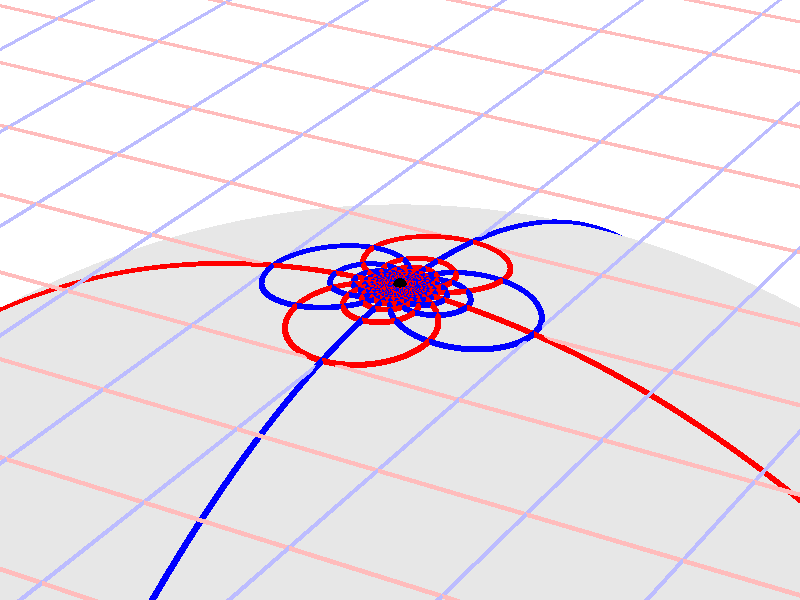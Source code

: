 #version 3.7;
global_settings{assumed_gamma 1.0}
camera{perspective location <16.275953626987476496879026, 9.396926207859083390872001, 6.840402866513374036117057> right <0.133333333333333331482962, -0.230940107675850353485814, -0.000000000000000000000000> up <-0.044429719908903583802662, -0.025651510749425152774217, 0.140953893117886280839102> direction <0.813797681349373802639491, 0.469846310392954158441370, 0.342020143325668712908083> sky <-0.296198132726023855010311, -0.171010071662834328698466, 0.939692620785908427905042> look_at <15.462155945638102139128023, 8.927079897466128954874875, 6.498382723187705600764730>}
light_source{<16.275953626987476496879026, 9.396926207859083390872001, 6.840402866513374036117057> rgb<1.0,1.0,1.0>}
background{rgb<1,1,1>}
union{object{sphere{<0.000000000000000000000000, 0.000000000000000000000000, -7.915178537408856129786727>,7.978098224455361986429125} pigment{rgbft<0.8,0.8,0.8,0.2,0.2>}}object{union{cylinder{<-50.000000000000000000000000, 50.000000000000000000000000, 0.000000000000000000000000>,<-50.000000000000000000000000, -50.000000000000000000000000, 0.000000000000000000000000>,0.010000000000000000208167}cylinder{<-49.000000000000000000000000, 50.000000000000000000000000, 0.000000000000000000000000>,<-49.000000000000000000000000, -50.000000000000000000000000, 0.000000000000000000000000>,0.010000000000000000208167}cylinder{<-48.000000000000000000000000, 50.000000000000000000000000, 0.000000000000000000000000>,<-48.000000000000000000000000, -50.000000000000000000000000, 0.000000000000000000000000>,0.010000000000000000208167}cylinder{<-47.000000000000000000000000, 50.000000000000000000000000, 0.000000000000000000000000>,<-47.000000000000000000000000, -50.000000000000000000000000, 0.000000000000000000000000>,0.010000000000000000208167}cylinder{<-46.000000000000000000000000, 50.000000000000000000000000, 0.000000000000000000000000>,<-46.000000000000000000000000, -50.000000000000000000000000, 0.000000000000000000000000>,0.010000000000000000208167}cylinder{<-45.000000000000000000000000, 50.000000000000000000000000, 0.000000000000000000000000>,<-45.000000000000000000000000, -50.000000000000000000000000, 0.000000000000000000000000>,0.010000000000000000208167}cylinder{<-44.000000000000000000000000, 50.000000000000000000000000, 0.000000000000000000000000>,<-44.000000000000000000000000, -50.000000000000000000000000, 0.000000000000000000000000>,0.010000000000000000208167}cylinder{<-43.000000000000000000000000, 50.000000000000000000000000, 0.000000000000000000000000>,<-43.000000000000000000000000, -50.000000000000000000000000, 0.000000000000000000000000>,0.010000000000000000208167}cylinder{<-42.000000000000000000000000, 50.000000000000000000000000, 0.000000000000000000000000>,<-42.000000000000000000000000, -50.000000000000000000000000, 0.000000000000000000000000>,0.010000000000000000208167}cylinder{<-41.000000000000000000000000, 50.000000000000000000000000, 0.000000000000000000000000>,<-41.000000000000000000000000, -50.000000000000000000000000, 0.000000000000000000000000>,0.010000000000000000208167}cylinder{<-40.000000000000000000000000, 50.000000000000000000000000, 0.000000000000000000000000>,<-40.000000000000000000000000, -50.000000000000000000000000, 0.000000000000000000000000>,0.010000000000000000208167}cylinder{<-39.000000000000000000000000, 50.000000000000000000000000, 0.000000000000000000000000>,<-39.000000000000000000000000, -50.000000000000000000000000, 0.000000000000000000000000>,0.010000000000000000208167}cylinder{<-38.000000000000000000000000, 50.000000000000000000000000, 0.000000000000000000000000>,<-38.000000000000000000000000, -50.000000000000000000000000, 0.000000000000000000000000>,0.010000000000000000208167}cylinder{<-37.000000000000000000000000, 50.000000000000000000000000, 0.000000000000000000000000>,<-37.000000000000000000000000, -50.000000000000000000000000, 0.000000000000000000000000>,0.010000000000000000208167}cylinder{<-36.000000000000000000000000, 50.000000000000000000000000, 0.000000000000000000000000>,<-36.000000000000000000000000, -50.000000000000000000000000, 0.000000000000000000000000>,0.010000000000000000208167}cylinder{<-35.000000000000000000000000, 50.000000000000000000000000, 0.000000000000000000000000>,<-35.000000000000000000000000, -50.000000000000000000000000, 0.000000000000000000000000>,0.010000000000000000208167}cylinder{<-34.000000000000000000000000, 50.000000000000000000000000, 0.000000000000000000000000>,<-34.000000000000000000000000, -50.000000000000000000000000, 0.000000000000000000000000>,0.010000000000000000208167}cylinder{<-33.000000000000000000000000, 50.000000000000000000000000, 0.000000000000000000000000>,<-33.000000000000000000000000, -50.000000000000000000000000, 0.000000000000000000000000>,0.010000000000000000208167}cylinder{<-32.000000000000000000000000, 50.000000000000000000000000, 0.000000000000000000000000>,<-32.000000000000000000000000, -50.000000000000000000000000, 0.000000000000000000000000>,0.010000000000000000208167}cylinder{<-31.000000000000000000000000, 50.000000000000000000000000, 0.000000000000000000000000>,<-31.000000000000000000000000, -50.000000000000000000000000, 0.000000000000000000000000>,0.010000000000000000208167}cylinder{<-30.000000000000000000000000, 50.000000000000000000000000, 0.000000000000000000000000>,<-30.000000000000000000000000, -50.000000000000000000000000, 0.000000000000000000000000>,0.010000000000000000208167}cylinder{<-29.000000000000000000000000, 50.000000000000000000000000, 0.000000000000000000000000>,<-29.000000000000000000000000, -50.000000000000000000000000, 0.000000000000000000000000>,0.010000000000000000208167}cylinder{<-28.000000000000000000000000, 50.000000000000000000000000, 0.000000000000000000000000>,<-28.000000000000000000000000, -50.000000000000000000000000, 0.000000000000000000000000>,0.010000000000000000208167}cylinder{<-27.000000000000000000000000, 50.000000000000000000000000, 0.000000000000000000000000>,<-27.000000000000000000000000, -50.000000000000000000000000, 0.000000000000000000000000>,0.010000000000000000208167}cylinder{<-26.000000000000000000000000, 50.000000000000000000000000, 0.000000000000000000000000>,<-26.000000000000000000000000, -50.000000000000000000000000, 0.000000000000000000000000>,0.010000000000000000208167}cylinder{<-25.000000000000000000000000, 50.000000000000000000000000, 0.000000000000000000000000>,<-25.000000000000000000000000, -50.000000000000000000000000, 0.000000000000000000000000>,0.010000000000000000208167}cylinder{<-24.000000000000000000000000, 50.000000000000000000000000, 0.000000000000000000000000>,<-24.000000000000000000000000, -50.000000000000000000000000, 0.000000000000000000000000>,0.010000000000000000208167}cylinder{<-23.000000000000000000000000, 50.000000000000000000000000, 0.000000000000000000000000>,<-23.000000000000000000000000, -50.000000000000000000000000, 0.000000000000000000000000>,0.010000000000000000208167}cylinder{<-22.000000000000000000000000, 50.000000000000000000000000, 0.000000000000000000000000>,<-22.000000000000000000000000, -50.000000000000000000000000, 0.000000000000000000000000>,0.010000000000000000208167}cylinder{<-21.000000000000000000000000, 50.000000000000000000000000, 0.000000000000000000000000>,<-21.000000000000000000000000, -50.000000000000000000000000, 0.000000000000000000000000>,0.010000000000000000208167}cylinder{<-20.000000000000000000000000, 50.000000000000000000000000, 0.000000000000000000000000>,<-20.000000000000000000000000, -50.000000000000000000000000, 0.000000000000000000000000>,0.010000000000000000208167}cylinder{<-19.000000000000000000000000, 50.000000000000000000000000, 0.000000000000000000000000>,<-19.000000000000000000000000, -50.000000000000000000000000, 0.000000000000000000000000>,0.010000000000000000208167}cylinder{<-18.000000000000000000000000, 50.000000000000000000000000, 0.000000000000000000000000>,<-18.000000000000000000000000, -50.000000000000000000000000, 0.000000000000000000000000>,0.010000000000000000208167}cylinder{<-17.000000000000000000000000, 50.000000000000000000000000, 0.000000000000000000000000>,<-17.000000000000000000000000, -50.000000000000000000000000, 0.000000000000000000000000>,0.010000000000000000208167}cylinder{<-16.000000000000000000000000, 50.000000000000000000000000, 0.000000000000000000000000>,<-16.000000000000000000000000, -50.000000000000000000000000, 0.000000000000000000000000>,0.010000000000000000208167}cylinder{<-15.000000000000000000000000, 50.000000000000000000000000, 0.000000000000000000000000>,<-15.000000000000000000000000, -50.000000000000000000000000, 0.000000000000000000000000>,0.010000000000000000208167}cylinder{<-14.000000000000000000000000, 50.000000000000000000000000, 0.000000000000000000000000>,<-14.000000000000000000000000, -50.000000000000000000000000, 0.000000000000000000000000>,0.010000000000000000208167}cylinder{<-13.000000000000000000000000, 50.000000000000000000000000, 0.000000000000000000000000>,<-13.000000000000000000000000, -50.000000000000000000000000, 0.000000000000000000000000>,0.010000000000000000208167}cylinder{<-12.000000000000000000000000, 50.000000000000000000000000, 0.000000000000000000000000>,<-12.000000000000000000000000, -50.000000000000000000000000, 0.000000000000000000000000>,0.010000000000000000208167}cylinder{<-11.000000000000000000000000, 50.000000000000000000000000, 0.000000000000000000000000>,<-11.000000000000000000000000, -50.000000000000000000000000, 0.000000000000000000000000>,0.010000000000000000208167}cylinder{<-10.000000000000000000000000, 50.000000000000000000000000, 0.000000000000000000000000>,<-10.000000000000000000000000, -50.000000000000000000000000, 0.000000000000000000000000>,0.010000000000000000208167}cylinder{<-9.000000000000000000000000, 50.000000000000000000000000, 0.000000000000000000000000>,<-9.000000000000000000000000, -50.000000000000000000000000, 0.000000000000000000000000>,0.010000000000000000208167}cylinder{<-8.000000000000000000000000, 50.000000000000000000000000, 0.000000000000000000000000>,<-8.000000000000000000000000, -50.000000000000000000000000, 0.000000000000000000000000>,0.010000000000000000208167}cylinder{<-7.000000000000000000000000, 50.000000000000000000000000, 0.000000000000000000000000>,<-7.000000000000000000000000, -50.000000000000000000000000, 0.000000000000000000000000>,0.010000000000000000208167}cylinder{<-6.000000000000000000000000, 50.000000000000000000000000, 0.000000000000000000000000>,<-6.000000000000000000000000, -50.000000000000000000000000, 0.000000000000000000000000>,0.010000000000000000208167}cylinder{<-5.000000000000000000000000, 50.000000000000000000000000, 0.000000000000000000000000>,<-5.000000000000000000000000, -50.000000000000000000000000, 0.000000000000000000000000>,0.010000000000000000208167}cylinder{<-4.000000000000000000000000, 50.000000000000000000000000, 0.000000000000000000000000>,<-4.000000000000000000000000, -50.000000000000000000000000, 0.000000000000000000000000>,0.010000000000000000208167}cylinder{<-3.000000000000000000000000, 50.000000000000000000000000, 0.000000000000000000000000>,<-3.000000000000000000000000, -50.000000000000000000000000, 0.000000000000000000000000>,0.010000000000000000208167}cylinder{<-2.000000000000000000000000, 50.000000000000000000000000, 0.000000000000000000000000>,<-2.000000000000000000000000, -50.000000000000000000000000, 0.000000000000000000000000>,0.010000000000000000208167}cylinder{<-1.000000000000000000000000, 50.000000000000000000000000, 0.000000000000000000000000>,<-1.000000000000000000000000, -50.000000000000000000000000, 0.000000000000000000000000>,0.010000000000000000208167}cylinder{<0.000000000000000000000000, 50.000000000000000000000000, 0.000000000000000000000000>,<0.000000000000000000000000, -50.000000000000000000000000, 0.000000000000000000000000>,0.010000000000000000208167}cylinder{<1.000000000000000000000000, 50.000000000000000000000000, 0.000000000000000000000000>,<1.000000000000000000000000, -50.000000000000000000000000, 0.000000000000000000000000>,0.010000000000000000208167}cylinder{<2.000000000000000000000000, 50.000000000000000000000000, 0.000000000000000000000000>,<2.000000000000000000000000, -50.000000000000000000000000, 0.000000000000000000000000>,0.010000000000000000208167}cylinder{<3.000000000000000000000000, 50.000000000000000000000000, 0.000000000000000000000000>,<3.000000000000000000000000, -50.000000000000000000000000, 0.000000000000000000000000>,0.010000000000000000208167}cylinder{<4.000000000000000000000000, 50.000000000000000000000000, 0.000000000000000000000000>,<4.000000000000000000000000, -50.000000000000000000000000, 0.000000000000000000000000>,0.010000000000000000208167}cylinder{<5.000000000000000000000000, 50.000000000000000000000000, 0.000000000000000000000000>,<5.000000000000000000000000, -50.000000000000000000000000, 0.000000000000000000000000>,0.010000000000000000208167}cylinder{<6.000000000000000000000000, 50.000000000000000000000000, 0.000000000000000000000000>,<6.000000000000000000000000, -50.000000000000000000000000, 0.000000000000000000000000>,0.010000000000000000208167}cylinder{<7.000000000000000000000000, 50.000000000000000000000000, 0.000000000000000000000000>,<7.000000000000000000000000, -50.000000000000000000000000, 0.000000000000000000000000>,0.010000000000000000208167}cylinder{<8.000000000000000000000000, 50.000000000000000000000000, 0.000000000000000000000000>,<8.000000000000000000000000, -50.000000000000000000000000, 0.000000000000000000000000>,0.010000000000000000208167}cylinder{<9.000000000000000000000000, 50.000000000000000000000000, 0.000000000000000000000000>,<9.000000000000000000000000, -50.000000000000000000000000, 0.000000000000000000000000>,0.010000000000000000208167}cylinder{<10.000000000000000000000000, 50.000000000000000000000000, 0.000000000000000000000000>,<10.000000000000000000000000, -50.000000000000000000000000, 0.000000000000000000000000>,0.010000000000000000208167}cylinder{<11.000000000000000000000000, 50.000000000000000000000000, 0.000000000000000000000000>,<11.000000000000000000000000, -50.000000000000000000000000, 0.000000000000000000000000>,0.010000000000000000208167}cylinder{<12.000000000000000000000000, 50.000000000000000000000000, 0.000000000000000000000000>,<12.000000000000000000000000, -50.000000000000000000000000, 0.000000000000000000000000>,0.010000000000000000208167}cylinder{<13.000000000000000000000000, 50.000000000000000000000000, 0.000000000000000000000000>,<13.000000000000000000000000, -50.000000000000000000000000, 0.000000000000000000000000>,0.010000000000000000208167}cylinder{<14.000000000000000000000000, 50.000000000000000000000000, 0.000000000000000000000000>,<14.000000000000000000000000, -50.000000000000000000000000, 0.000000000000000000000000>,0.010000000000000000208167}cylinder{<15.000000000000000000000000, 50.000000000000000000000000, 0.000000000000000000000000>,<15.000000000000000000000000, -50.000000000000000000000000, 0.000000000000000000000000>,0.010000000000000000208167}cylinder{<16.000000000000000000000000, 50.000000000000000000000000, 0.000000000000000000000000>,<16.000000000000000000000000, -50.000000000000000000000000, 0.000000000000000000000000>,0.010000000000000000208167}cylinder{<17.000000000000000000000000, 50.000000000000000000000000, 0.000000000000000000000000>,<17.000000000000000000000000, -50.000000000000000000000000, 0.000000000000000000000000>,0.010000000000000000208167}cylinder{<18.000000000000000000000000, 50.000000000000000000000000, 0.000000000000000000000000>,<18.000000000000000000000000, -50.000000000000000000000000, 0.000000000000000000000000>,0.010000000000000000208167}cylinder{<19.000000000000000000000000, 50.000000000000000000000000, 0.000000000000000000000000>,<19.000000000000000000000000, -50.000000000000000000000000, 0.000000000000000000000000>,0.010000000000000000208167}cylinder{<20.000000000000000000000000, 50.000000000000000000000000, 0.000000000000000000000000>,<20.000000000000000000000000, -50.000000000000000000000000, 0.000000000000000000000000>,0.010000000000000000208167}cylinder{<21.000000000000000000000000, 50.000000000000000000000000, 0.000000000000000000000000>,<21.000000000000000000000000, -50.000000000000000000000000, 0.000000000000000000000000>,0.010000000000000000208167}cylinder{<22.000000000000000000000000, 50.000000000000000000000000, 0.000000000000000000000000>,<22.000000000000000000000000, -50.000000000000000000000000, 0.000000000000000000000000>,0.010000000000000000208167}cylinder{<23.000000000000000000000000, 50.000000000000000000000000, 0.000000000000000000000000>,<23.000000000000000000000000, -50.000000000000000000000000, 0.000000000000000000000000>,0.010000000000000000208167}cylinder{<24.000000000000000000000000, 50.000000000000000000000000, 0.000000000000000000000000>,<24.000000000000000000000000, -50.000000000000000000000000, 0.000000000000000000000000>,0.010000000000000000208167}cylinder{<25.000000000000000000000000, 50.000000000000000000000000, 0.000000000000000000000000>,<25.000000000000000000000000, -50.000000000000000000000000, 0.000000000000000000000000>,0.010000000000000000208167}cylinder{<26.000000000000000000000000, 50.000000000000000000000000, 0.000000000000000000000000>,<26.000000000000000000000000, -50.000000000000000000000000, 0.000000000000000000000000>,0.010000000000000000208167}cylinder{<27.000000000000000000000000, 50.000000000000000000000000, 0.000000000000000000000000>,<27.000000000000000000000000, -50.000000000000000000000000, 0.000000000000000000000000>,0.010000000000000000208167}cylinder{<28.000000000000000000000000, 50.000000000000000000000000, 0.000000000000000000000000>,<28.000000000000000000000000, -50.000000000000000000000000, 0.000000000000000000000000>,0.010000000000000000208167}cylinder{<29.000000000000000000000000, 50.000000000000000000000000, 0.000000000000000000000000>,<29.000000000000000000000000, -50.000000000000000000000000, 0.000000000000000000000000>,0.010000000000000000208167}cylinder{<30.000000000000000000000000, 50.000000000000000000000000, 0.000000000000000000000000>,<30.000000000000000000000000, -50.000000000000000000000000, 0.000000000000000000000000>,0.010000000000000000208167}cylinder{<31.000000000000000000000000, 50.000000000000000000000000, 0.000000000000000000000000>,<31.000000000000000000000000, -50.000000000000000000000000, 0.000000000000000000000000>,0.010000000000000000208167}cylinder{<32.000000000000000000000000, 50.000000000000000000000000, 0.000000000000000000000000>,<32.000000000000000000000000, -50.000000000000000000000000, 0.000000000000000000000000>,0.010000000000000000208167}cylinder{<33.000000000000000000000000, 50.000000000000000000000000, 0.000000000000000000000000>,<33.000000000000000000000000, -50.000000000000000000000000, 0.000000000000000000000000>,0.010000000000000000208167}cylinder{<34.000000000000000000000000, 50.000000000000000000000000, 0.000000000000000000000000>,<34.000000000000000000000000, -50.000000000000000000000000, 0.000000000000000000000000>,0.010000000000000000208167}cylinder{<35.000000000000000000000000, 50.000000000000000000000000, 0.000000000000000000000000>,<35.000000000000000000000000, -50.000000000000000000000000, 0.000000000000000000000000>,0.010000000000000000208167}cylinder{<36.000000000000000000000000, 50.000000000000000000000000, 0.000000000000000000000000>,<36.000000000000000000000000, -50.000000000000000000000000, 0.000000000000000000000000>,0.010000000000000000208167}cylinder{<37.000000000000000000000000, 50.000000000000000000000000, 0.000000000000000000000000>,<37.000000000000000000000000, -50.000000000000000000000000, 0.000000000000000000000000>,0.010000000000000000208167}cylinder{<38.000000000000000000000000, 50.000000000000000000000000, 0.000000000000000000000000>,<38.000000000000000000000000, -50.000000000000000000000000, 0.000000000000000000000000>,0.010000000000000000208167}cylinder{<39.000000000000000000000000, 50.000000000000000000000000, 0.000000000000000000000000>,<39.000000000000000000000000, -50.000000000000000000000000, 0.000000000000000000000000>,0.010000000000000000208167}cylinder{<40.000000000000000000000000, 50.000000000000000000000000, 0.000000000000000000000000>,<40.000000000000000000000000, -50.000000000000000000000000, 0.000000000000000000000000>,0.010000000000000000208167}cylinder{<41.000000000000000000000000, 50.000000000000000000000000, 0.000000000000000000000000>,<41.000000000000000000000000, -50.000000000000000000000000, 0.000000000000000000000000>,0.010000000000000000208167}cylinder{<42.000000000000000000000000, 50.000000000000000000000000, 0.000000000000000000000000>,<42.000000000000000000000000, -50.000000000000000000000000, 0.000000000000000000000000>,0.010000000000000000208167}cylinder{<43.000000000000000000000000, 50.000000000000000000000000, 0.000000000000000000000000>,<43.000000000000000000000000, -50.000000000000000000000000, 0.000000000000000000000000>,0.010000000000000000208167}cylinder{<44.000000000000000000000000, 50.000000000000000000000000, 0.000000000000000000000000>,<44.000000000000000000000000, -50.000000000000000000000000, 0.000000000000000000000000>,0.010000000000000000208167}cylinder{<45.000000000000000000000000, 50.000000000000000000000000, 0.000000000000000000000000>,<45.000000000000000000000000, -50.000000000000000000000000, 0.000000000000000000000000>,0.010000000000000000208167}cylinder{<46.000000000000000000000000, 50.000000000000000000000000, 0.000000000000000000000000>,<46.000000000000000000000000, -50.000000000000000000000000, 0.000000000000000000000000>,0.010000000000000000208167}cylinder{<47.000000000000000000000000, 50.000000000000000000000000, 0.000000000000000000000000>,<47.000000000000000000000000, -50.000000000000000000000000, 0.000000000000000000000000>,0.010000000000000000208167}cylinder{<48.000000000000000000000000, 50.000000000000000000000000, 0.000000000000000000000000>,<48.000000000000000000000000, -50.000000000000000000000000, 0.000000000000000000000000>,0.010000000000000000208167}cylinder{<49.000000000000000000000000, 50.000000000000000000000000, 0.000000000000000000000000>,<49.000000000000000000000000, -50.000000000000000000000000, 0.000000000000000000000000>,0.010000000000000000208167}cylinder{<50.000000000000000000000000, 50.000000000000000000000000, 0.000000000000000000000000>,<50.000000000000000000000000, -50.000000000000000000000000, 0.000000000000000000000000>,0.010000000000000000208167}} pigment{rgb<1.0,0.5,0.5>}}object{union{cylinder{<50.000000000000000000000000, -50.000000000000000000000000, 0.000000000000000000000000>,<-50.000000000000000000000000, -50.000000000000000000000000, 0.000000000000000000000000>,0.010000000000000000208167}cylinder{<50.000000000000000000000000, -49.000000000000000000000000, 0.000000000000000000000000>,<-50.000000000000000000000000, -49.000000000000000000000000, 0.000000000000000000000000>,0.010000000000000000208167}cylinder{<50.000000000000000000000000, -48.000000000000000000000000, 0.000000000000000000000000>,<-50.000000000000000000000000, -48.000000000000000000000000, 0.000000000000000000000000>,0.010000000000000000208167}cylinder{<50.000000000000000000000000, -47.000000000000000000000000, 0.000000000000000000000000>,<-50.000000000000000000000000, -47.000000000000000000000000, 0.000000000000000000000000>,0.010000000000000000208167}cylinder{<50.000000000000000000000000, -46.000000000000000000000000, 0.000000000000000000000000>,<-50.000000000000000000000000, -46.000000000000000000000000, 0.000000000000000000000000>,0.010000000000000000208167}cylinder{<50.000000000000000000000000, -45.000000000000000000000000, 0.000000000000000000000000>,<-50.000000000000000000000000, -45.000000000000000000000000, 0.000000000000000000000000>,0.010000000000000000208167}cylinder{<50.000000000000000000000000, -44.000000000000000000000000, 0.000000000000000000000000>,<-50.000000000000000000000000, -44.000000000000000000000000, 0.000000000000000000000000>,0.010000000000000000208167}cylinder{<50.000000000000000000000000, -43.000000000000000000000000, 0.000000000000000000000000>,<-50.000000000000000000000000, -43.000000000000000000000000, 0.000000000000000000000000>,0.010000000000000000208167}cylinder{<50.000000000000000000000000, -42.000000000000000000000000, 0.000000000000000000000000>,<-50.000000000000000000000000, -42.000000000000000000000000, 0.000000000000000000000000>,0.010000000000000000208167}cylinder{<50.000000000000000000000000, -41.000000000000000000000000, 0.000000000000000000000000>,<-50.000000000000000000000000, -41.000000000000000000000000, 0.000000000000000000000000>,0.010000000000000000208167}cylinder{<50.000000000000000000000000, -40.000000000000000000000000, 0.000000000000000000000000>,<-50.000000000000000000000000, -40.000000000000000000000000, 0.000000000000000000000000>,0.010000000000000000208167}cylinder{<50.000000000000000000000000, -39.000000000000000000000000, 0.000000000000000000000000>,<-50.000000000000000000000000, -39.000000000000000000000000, 0.000000000000000000000000>,0.010000000000000000208167}cylinder{<50.000000000000000000000000, -38.000000000000000000000000, 0.000000000000000000000000>,<-50.000000000000000000000000, -38.000000000000000000000000, 0.000000000000000000000000>,0.010000000000000000208167}cylinder{<50.000000000000000000000000, -37.000000000000000000000000, 0.000000000000000000000000>,<-50.000000000000000000000000, -37.000000000000000000000000, 0.000000000000000000000000>,0.010000000000000000208167}cylinder{<50.000000000000000000000000, -36.000000000000000000000000, 0.000000000000000000000000>,<-50.000000000000000000000000, -36.000000000000000000000000, 0.000000000000000000000000>,0.010000000000000000208167}cylinder{<50.000000000000000000000000, -35.000000000000000000000000, 0.000000000000000000000000>,<-50.000000000000000000000000, -35.000000000000000000000000, 0.000000000000000000000000>,0.010000000000000000208167}cylinder{<50.000000000000000000000000, -34.000000000000000000000000, 0.000000000000000000000000>,<-50.000000000000000000000000, -34.000000000000000000000000, 0.000000000000000000000000>,0.010000000000000000208167}cylinder{<50.000000000000000000000000, -33.000000000000000000000000, 0.000000000000000000000000>,<-50.000000000000000000000000, -33.000000000000000000000000, 0.000000000000000000000000>,0.010000000000000000208167}cylinder{<50.000000000000000000000000, -32.000000000000000000000000, 0.000000000000000000000000>,<-50.000000000000000000000000, -32.000000000000000000000000, 0.000000000000000000000000>,0.010000000000000000208167}cylinder{<50.000000000000000000000000, -31.000000000000000000000000, 0.000000000000000000000000>,<-50.000000000000000000000000, -31.000000000000000000000000, 0.000000000000000000000000>,0.010000000000000000208167}cylinder{<50.000000000000000000000000, -30.000000000000000000000000, 0.000000000000000000000000>,<-50.000000000000000000000000, -30.000000000000000000000000, 0.000000000000000000000000>,0.010000000000000000208167}cylinder{<50.000000000000000000000000, -29.000000000000000000000000, 0.000000000000000000000000>,<-50.000000000000000000000000, -29.000000000000000000000000, 0.000000000000000000000000>,0.010000000000000000208167}cylinder{<50.000000000000000000000000, -28.000000000000000000000000, 0.000000000000000000000000>,<-50.000000000000000000000000, -28.000000000000000000000000, 0.000000000000000000000000>,0.010000000000000000208167}cylinder{<50.000000000000000000000000, -27.000000000000000000000000, 0.000000000000000000000000>,<-50.000000000000000000000000, -27.000000000000000000000000, 0.000000000000000000000000>,0.010000000000000000208167}cylinder{<50.000000000000000000000000, -26.000000000000000000000000, 0.000000000000000000000000>,<-50.000000000000000000000000, -26.000000000000000000000000, 0.000000000000000000000000>,0.010000000000000000208167}cylinder{<50.000000000000000000000000, -25.000000000000000000000000, 0.000000000000000000000000>,<-50.000000000000000000000000, -25.000000000000000000000000, 0.000000000000000000000000>,0.010000000000000000208167}cylinder{<50.000000000000000000000000, -24.000000000000000000000000, 0.000000000000000000000000>,<-50.000000000000000000000000, -24.000000000000000000000000, 0.000000000000000000000000>,0.010000000000000000208167}cylinder{<50.000000000000000000000000, -23.000000000000000000000000, 0.000000000000000000000000>,<-50.000000000000000000000000, -23.000000000000000000000000, 0.000000000000000000000000>,0.010000000000000000208167}cylinder{<50.000000000000000000000000, -22.000000000000000000000000, 0.000000000000000000000000>,<-50.000000000000000000000000, -22.000000000000000000000000, 0.000000000000000000000000>,0.010000000000000000208167}cylinder{<50.000000000000000000000000, -21.000000000000000000000000, 0.000000000000000000000000>,<-50.000000000000000000000000, -21.000000000000000000000000, 0.000000000000000000000000>,0.010000000000000000208167}cylinder{<50.000000000000000000000000, -20.000000000000000000000000, 0.000000000000000000000000>,<-50.000000000000000000000000, -20.000000000000000000000000, 0.000000000000000000000000>,0.010000000000000000208167}cylinder{<50.000000000000000000000000, -19.000000000000000000000000, 0.000000000000000000000000>,<-50.000000000000000000000000, -19.000000000000000000000000, 0.000000000000000000000000>,0.010000000000000000208167}cylinder{<50.000000000000000000000000, -18.000000000000000000000000, 0.000000000000000000000000>,<-50.000000000000000000000000, -18.000000000000000000000000, 0.000000000000000000000000>,0.010000000000000000208167}cylinder{<50.000000000000000000000000, -17.000000000000000000000000, 0.000000000000000000000000>,<-50.000000000000000000000000, -17.000000000000000000000000, 0.000000000000000000000000>,0.010000000000000000208167}cylinder{<50.000000000000000000000000, -16.000000000000000000000000, 0.000000000000000000000000>,<-50.000000000000000000000000, -16.000000000000000000000000, 0.000000000000000000000000>,0.010000000000000000208167}cylinder{<50.000000000000000000000000, -15.000000000000000000000000, 0.000000000000000000000000>,<-50.000000000000000000000000, -15.000000000000000000000000, 0.000000000000000000000000>,0.010000000000000000208167}cylinder{<50.000000000000000000000000, -14.000000000000000000000000, 0.000000000000000000000000>,<-50.000000000000000000000000, -14.000000000000000000000000, 0.000000000000000000000000>,0.010000000000000000208167}cylinder{<50.000000000000000000000000, -13.000000000000000000000000, 0.000000000000000000000000>,<-50.000000000000000000000000, -13.000000000000000000000000, 0.000000000000000000000000>,0.010000000000000000208167}cylinder{<50.000000000000000000000000, -12.000000000000000000000000, 0.000000000000000000000000>,<-50.000000000000000000000000, -12.000000000000000000000000, 0.000000000000000000000000>,0.010000000000000000208167}cylinder{<50.000000000000000000000000, -11.000000000000000000000000, 0.000000000000000000000000>,<-50.000000000000000000000000, -11.000000000000000000000000, 0.000000000000000000000000>,0.010000000000000000208167}cylinder{<50.000000000000000000000000, -10.000000000000000000000000, 0.000000000000000000000000>,<-50.000000000000000000000000, -10.000000000000000000000000, 0.000000000000000000000000>,0.010000000000000000208167}cylinder{<50.000000000000000000000000, -9.000000000000000000000000, 0.000000000000000000000000>,<-50.000000000000000000000000, -9.000000000000000000000000, 0.000000000000000000000000>,0.010000000000000000208167}cylinder{<50.000000000000000000000000, -8.000000000000000000000000, 0.000000000000000000000000>,<-50.000000000000000000000000, -8.000000000000000000000000, 0.000000000000000000000000>,0.010000000000000000208167}cylinder{<50.000000000000000000000000, -7.000000000000000000000000, 0.000000000000000000000000>,<-50.000000000000000000000000, -7.000000000000000000000000, 0.000000000000000000000000>,0.010000000000000000208167}cylinder{<50.000000000000000000000000, -6.000000000000000000000000, 0.000000000000000000000000>,<-50.000000000000000000000000, -6.000000000000000000000000, 0.000000000000000000000000>,0.010000000000000000208167}cylinder{<50.000000000000000000000000, -5.000000000000000000000000, 0.000000000000000000000000>,<-50.000000000000000000000000, -5.000000000000000000000000, 0.000000000000000000000000>,0.010000000000000000208167}cylinder{<50.000000000000000000000000, -4.000000000000000000000000, 0.000000000000000000000000>,<-50.000000000000000000000000, -4.000000000000000000000000, 0.000000000000000000000000>,0.010000000000000000208167}cylinder{<50.000000000000000000000000, -3.000000000000000000000000, 0.000000000000000000000000>,<-50.000000000000000000000000, -3.000000000000000000000000, 0.000000000000000000000000>,0.010000000000000000208167}cylinder{<50.000000000000000000000000, -2.000000000000000000000000, 0.000000000000000000000000>,<-50.000000000000000000000000, -2.000000000000000000000000, 0.000000000000000000000000>,0.010000000000000000208167}cylinder{<50.000000000000000000000000, -1.000000000000000000000000, 0.000000000000000000000000>,<-50.000000000000000000000000, -1.000000000000000000000000, 0.000000000000000000000000>,0.010000000000000000208167}cylinder{<50.000000000000000000000000, 0.000000000000000000000000, 0.000000000000000000000000>,<-50.000000000000000000000000, 0.000000000000000000000000, 0.000000000000000000000000>,0.010000000000000000208167}cylinder{<50.000000000000000000000000, 1.000000000000000000000000, 0.000000000000000000000000>,<-50.000000000000000000000000, 1.000000000000000000000000, 0.000000000000000000000000>,0.010000000000000000208167}cylinder{<50.000000000000000000000000, 2.000000000000000000000000, 0.000000000000000000000000>,<-50.000000000000000000000000, 2.000000000000000000000000, 0.000000000000000000000000>,0.010000000000000000208167}cylinder{<50.000000000000000000000000, 3.000000000000000000000000, 0.000000000000000000000000>,<-50.000000000000000000000000, 3.000000000000000000000000, 0.000000000000000000000000>,0.010000000000000000208167}cylinder{<50.000000000000000000000000, 4.000000000000000000000000, 0.000000000000000000000000>,<-50.000000000000000000000000, 4.000000000000000000000000, 0.000000000000000000000000>,0.010000000000000000208167}cylinder{<50.000000000000000000000000, 5.000000000000000000000000, 0.000000000000000000000000>,<-50.000000000000000000000000, 5.000000000000000000000000, 0.000000000000000000000000>,0.010000000000000000208167}cylinder{<50.000000000000000000000000, 6.000000000000000000000000, 0.000000000000000000000000>,<-50.000000000000000000000000, 6.000000000000000000000000, 0.000000000000000000000000>,0.010000000000000000208167}cylinder{<50.000000000000000000000000, 7.000000000000000000000000, 0.000000000000000000000000>,<-50.000000000000000000000000, 7.000000000000000000000000, 0.000000000000000000000000>,0.010000000000000000208167}cylinder{<50.000000000000000000000000, 8.000000000000000000000000, 0.000000000000000000000000>,<-50.000000000000000000000000, 8.000000000000000000000000, 0.000000000000000000000000>,0.010000000000000000208167}cylinder{<50.000000000000000000000000, 9.000000000000000000000000, 0.000000000000000000000000>,<-50.000000000000000000000000, 9.000000000000000000000000, 0.000000000000000000000000>,0.010000000000000000208167}cylinder{<50.000000000000000000000000, 10.000000000000000000000000, 0.000000000000000000000000>,<-50.000000000000000000000000, 10.000000000000000000000000, 0.000000000000000000000000>,0.010000000000000000208167}cylinder{<50.000000000000000000000000, 11.000000000000000000000000, 0.000000000000000000000000>,<-50.000000000000000000000000, 11.000000000000000000000000, 0.000000000000000000000000>,0.010000000000000000208167}cylinder{<50.000000000000000000000000, 12.000000000000000000000000, 0.000000000000000000000000>,<-50.000000000000000000000000, 12.000000000000000000000000, 0.000000000000000000000000>,0.010000000000000000208167}cylinder{<50.000000000000000000000000, 13.000000000000000000000000, 0.000000000000000000000000>,<-50.000000000000000000000000, 13.000000000000000000000000, 0.000000000000000000000000>,0.010000000000000000208167}cylinder{<50.000000000000000000000000, 14.000000000000000000000000, 0.000000000000000000000000>,<-50.000000000000000000000000, 14.000000000000000000000000, 0.000000000000000000000000>,0.010000000000000000208167}cylinder{<50.000000000000000000000000, 15.000000000000000000000000, 0.000000000000000000000000>,<-50.000000000000000000000000, 15.000000000000000000000000, 0.000000000000000000000000>,0.010000000000000000208167}cylinder{<50.000000000000000000000000, 16.000000000000000000000000, 0.000000000000000000000000>,<-50.000000000000000000000000, 16.000000000000000000000000, 0.000000000000000000000000>,0.010000000000000000208167}cylinder{<50.000000000000000000000000, 17.000000000000000000000000, 0.000000000000000000000000>,<-50.000000000000000000000000, 17.000000000000000000000000, 0.000000000000000000000000>,0.010000000000000000208167}cylinder{<50.000000000000000000000000, 18.000000000000000000000000, 0.000000000000000000000000>,<-50.000000000000000000000000, 18.000000000000000000000000, 0.000000000000000000000000>,0.010000000000000000208167}cylinder{<50.000000000000000000000000, 19.000000000000000000000000, 0.000000000000000000000000>,<-50.000000000000000000000000, 19.000000000000000000000000, 0.000000000000000000000000>,0.010000000000000000208167}cylinder{<50.000000000000000000000000, 20.000000000000000000000000, 0.000000000000000000000000>,<-50.000000000000000000000000, 20.000000000000000000000000, 0.000000000000000000000000>,0.010000000000000000208167}cylinder{<50.000000000000000000000000, 21.000000000000000000000000, 0.000000000000000000000000>,<-50.000000000000000000000000, 21.000000000000000000000000, 0.000000000000000000000000>,0.010000000000000000208167}cylinder{<50.000000000000000000000000, 22.000000000000000000000000, 0.000000000000000000000000>,<-50.000000000000000000000000, 22.000000000000000000000000, 0.000000000000000000000000>,0.010000000000000000208167}cylinder{<50.000000000000000000000000, 23.000000000000000000000000, 0.000000000000000000000000>,<-50.000000000000000000000000, 23.000000000000000000000000, 0.000000000000000000000000>,0.010000000000000000208167}cylinder{<50.000000000000000000000000, 24.000000000000000000000000, 0.000000000000000000000000>,<-50.000000000000000000000000, 24.000000000000000000000000, 0.000000000000000000000000>,0.010000000000000000208167}cylinder{<50.000000000000000000000000, 25.000000000000000000000000, 0.000000000000000000000000>,<-50.000000000000000000000000, 25.000000000000000000000000, 0.000000000000000000000000>,0.010000000000000000208167}cylinder{<50.000000000000000000000000, 26.000000000000000000000000, 0.000000000000000000000000>,<-50.000000000000000000000000, 26.000000000000000000000000, 0.000000000000000000000000>,0.010000000000000000208167}cylinder{<50.000000000000000000000000, 27.000000000000000000000000, 0.000000000000000000000000>,<-50.000000000000000000000000, 27.000000000000000000000000, 0.000000000000000000000000>,0.010000000000000000208167}cylinder{<50.000000000000000000000000, 28.000000000000000000000000, 0.000000000000000000000000>,<-50.000000000000000000000000, 28.000000000000000000000000, 0.000000000000000000000000>,0.010000000000000000208167}cylinder{<50.000000000000000000000000, 29.000000000000000000000000, 0.000000000000000000000000>,<-50.000000000000000000000000, 29.000000000000000000000000, 0.000000000000000000000000>,0.010000000000000000208167}cylinder{<50.000000000000000000000000, 30.000000000000000000000000, 0.000000000000000000000000>,<-50.000000000000000000000000, 30.000000000000000000000000, 0.000000000000000000000000>,0.010000000000000000208167}cylinder{<50.000000000000000000000000, 31.000000000000000000000000, 0.000000000000000000000000>,<-50.000000000000000000000000, 31.000000000000000000000000, 0.000000000000000000000000>,0.010000000000000000208167}cylinder{<50.000000000000000000000000, 32.000000000000000000000000, 0.000000000000000000000000>,<-50.000000000000000000000000, 32.000000000000000000000000, 0.000000000000000000000000>,0.010000000000000000208167}cylinder{<50.000000000000000000000000, 33.000000000000000000000000, 0.000000000000000000000000>,<-50.000000000000000000000000, 33.000000000000000000000000, 0.000000000000000000000000>,0.010000000000000000208167}cylinder{<50.000000000000000000000000, 34.000000000000000000000000, 0.000000000000000000000000>,<-50.000000000000000000000000, 34.000000000000000000000000, 0.000000000000000000000000>,0.010000000000000000208167}cylinder{<50.000000000000000000000000, 35.000000000000000000000000, 0.000000000000000000000000>,<-50.000000000000000000000000, 35.000000000000000000000000, 0.000000000000000000000000>,0.010000000000000000208167}cylinder{<50.000000000000000000000000, 36.000000000000000000000000, 0.000000000000000000000000>,<-50.000000000000000000000000, 36.000000000000000000000000, 0.000000000000000000000000>,0.010000000000000000208167}cylinder{<50.000000000000000000000000, 37.000000000000000000000000, 0.000000000000000000000000>,<-50.000000000000000000000000, 37.000000000000000000000000, 0.000000000000000000000000>,0.010000000000000000208167}cylinder{<50.000000000000000000000000, 38.000000000000000000000000, 0.000000000000000000000000>,<-50.000000000000000000000000, 38.000000000000000000000000, 0.000000000000000000000000>,0.010000000000000000208167}cylinder{<50.000000000000000000000000, 39.000000000000000000000000, 0.000000000000000000000000>,<-50.000000000000000000000000, 39.000000000000000000000000, 0.000000000000000000000000>,0.010000000000000000208167}cylinder{<50.000000000000000000000000, 40.000000000000000000000000, 0.000000000000000000000000>,<-50.000000000000000000000000, 40.000000000000000000000000, 0.000000000000000000000000>,0.010000000000000000208167}cylinder{<50.000000000000000000000000, 41.000000000000000000000000, 0.000000000000000000000000>,<-50.000000000000000000000000, 41.000000000000000000000000, 0.000000000000000000000000>,0.010000000000000000208167}cylinder{<50.000000000000000000000000, 42.000000000000000000000000, 0.000000000000000000000000>,<-50.000000000000000000000000, 42.000000000000000000000000, 0.000000000000000000000000>,0.010000000000000000208167}cylinder{<50.000000000000000000000000, 43.000000000000000000000000, 0.000000000000000000000000>,<-50.000000000000000000000000, 43.000000000000000000000000, 0.000000000000000000000000>,0.010000000000000000208167}cylinder{<50.000000000000000000000000, 44.000000000000000000000000, 0.000000000000000000000000>,<-50.000000000000000000000000, 44.000000000000000000000000, 0.000000000000000000000000>,0.010000000000000000208167}cylinder{<50.000000000000000000000000, 45.000000000000000000000000, 0.000000000000000000000000>,<-50.000000000000000000000000, 45.000000000000000000000000, 0.000000000000000000000000>,0.010000000000000000208167}cylinder{<50.000000000000000000000000, 46.000000000000000000000000, 0.000000000000000000000000>,<-50.000000000000000000000000, 46.000000000000000000000000, 0.000000000000000000000000>,0.010000000000000000208167}cylinder{<50.000000000000000000000000, 47.000000000000000000000000, 0.000000000000000000000000>,<-50.000000000000000000000000, 47.000000000000000000000000, 0.000000000000000000000000>,0.010000000000000000208167}cylinder{<50.000000000000000000000000, 48.000000000000000000000000, 0.000000000000000000000000>,<-50.000000000000000000000000, 48.000000000000000000000000, 0.000000000000000000000000>,0.010000000000000000208167}cylinder{<50.000000000000000000000000, 49.000000000000000000000000, 0.000000000000000000000000>,<-50.000000000000000000000000, 49.000000000000000000000000, 0.000000000000000000000000>,0.010000000000000000208167}cylinder{<50.000000000000000000000000, 50.000000000000000000000000, 0.000000000000000000000000>,<-50.000000000000000000000000, 50.000000000000000000000000, 0.000000000000000000000000>,0.010000000000000000208167}} pigment{rgb<0.5,0.5,1.0>}}sphere{<0.000000000000000000000000, 0.000000000000000000000000, 0.062919687046505856642398>,0.050000000000000002775558}object{union{object{torus{0.010039580921063653504155,0.020000000000000000416334} matrix <0.999999208223619429070084, -0.000000000000000000000000, 0.001258392678857338069232, 0.001258392678857338069232, 0.000000000000000000000000, -0.999999208223619429070084, 0.000000000000000000000000, 1.000000000000000000000000, 0.000000000000000000000000, -0.010039572971971902348720, 0.000000000000000000000000, 0.062907053310056651462823>}object{torus{0.010244469993171956972988,0.020000000000000000416334} matrix <0.999999175576291587930200, -0.000000000000000000000000, 0.001284074272491963521203, 0.001284074272491963521203, 0.000000000000000000000000, -0.999999175576291587930200, 0.000000000000000000000000, 1.000000000000000000000000, 0.000000000000000000000000, -0.010244461547385735541993, 0.000000000000000000000000, 0.062906532387892219460035>}object{torus{0.010457896088383369578856,0.020000000000000000416334} matrix <0.999999140867699365387011, -0.000000000000000000000000, 0.001310825641933247064433, 0.001310825641933247064433, 0.000000000000000000000000, -0.999999140867699365387011, 0.000000000000000000000000, 1.000000000000000000000000, 0.000000000000000000000000, -0.010457887103658677907525, 0.000000000000000000000000, 0.062905978567210113494568>}object{torus{0.010680404121177503040663,0.020000000000000000416334} matrix <0.999999103919932297301898, -0.000000000000000000000000, 0.001338715553241825052116, 0.001338715553241825052116, 0.000000000000000000000000, -0.999999103919932297301898, 0.000000000000000000000000, 1.000000000000000000000000, 0.000000000000000000000000, -0.010680394550676331963390, 0.000000000000000000000000, 0.062905389023542090942698>}object{torus{0.010912586389687763122058,0.020000000000000000416334} matrix <0.999999064536501669486768, -0.000000000000000000000000, 0.001367818014925351131211, 0.001367818014925351131211, 0.000000000000000000000000, -0.999999064536501669486768, 0.000000000000000000000000, 1.000000000000000000000000, 0.000000000000000000000000, -0.010912576181359176161201, 0.000000000000000000000000, 0.062904760614487201242362>}object{torus{0.011155087840520329714455,0.020000000000000000416334} matrix <0.999999022498477496689873, -0.000000000000000000000000, 0.001398213892748819244319, 0.001398213892748819244319, 0.000000000000000000000000, -0.999999022498477496689873, 0.000000000000000000000000, 1.000000000000000000000000, 0.000000000000000000000000, -0.011155076936401345233385, 0.000000000000000000000000, 0.062904089847537009161371>}object{torus{0.011408612051499173248303,0.020000000000000000416334} matrix <0.999998977561764479382589, -0.000000000000000000000000, 0.001429991407632325278038, 0.001429991407632325278038, 0.000000000000000000000000, -0.999998977561764479382589, 0.000000000000000000000000, 1.000000000000000000000000, 0.000000000000000000000000, -0.011408600386900211165475, 0.000000000000000000000000, 0.062903372828875842026619>}object{torus{0.011673928049232690923320,0.020000000000000000416334} matrix <0.999998929453639107123308, -0.000000000000000000000000, 0.001463246929193334332914, 0.001463246929193334332914, 0.000000000000000000000000, -0.999998929453639107123308, 0.000000000000000000000000, 1.000000000000000000000000, 0.000000000000000000000000, -0.011673915551736767370894, 0.000000000000000000000000, 0.062902605206194589504420>}object{torus{0.011951878100526204529164,0.020000000000000000416334} matrix <0.999998877868323754469770, -0.000000000000000000000000, 0.001498086143517737009803, 0.001498086143517737009803, 0.000000000000000000000000, -0.999998877868323754469770, 0.000000000000000000000000, 1.000000000000000000000000, 0.000000000000000000000000, -0.011951864688942182360365, 0.000000000000000000000000, 0.062901782104438239140443>}object{torus{0.012243386644137698240908,0.020000000000000000416334} matrix <0.999998822462874747962758, -0.000000000000000000000000, 0.001534624665599137712316, 0.001534624665599137712316, 0.000000000000000000000000, -0.999998822462874747962758, 0.000000000000000000000000, 1.000000000000000000000000, 0.000000000000000000000000, -0.012243372227089313261650, 0.000000000000000000000000, 0.062900898042373865060028>}object{torus{0.012549470562131757878088,0.020000000000000000416334} matrix <0.999998762850067057783576, -0.000000000000000000000000, 0.001572990252855713385824, 0.001572990252855713385824, 0.000000000000000000000000, -0.999998762850067057783576, 0.000000000000000000000000, 1.000000000000000000000000, 0.000000000000000000000000, -0.012549455036552371531289, 0.000000000000000000000000, 0.062899946852208010739105>}object{torus{0.012871251031528918584712,0.020000000000000000416334} matrix <0.999998698593154933256244, -0.000000000000000000000000, 0.001613323277141579057542, 0.001613323277141579057542, 0.000000000000000000000000, -0.999998698593154933256244, 0.000000000000000000000000, 1.000000000000000000000000, 0.000000000000000000000000, -0.012871234280795371823780, 0.000000000000000000000000, 0.062898921559349479926126>}object{torus{0.013209967247216980804070,0.020000000000000000416334} matrix <0.999998629197012989244797, -0.000000000000000000000000, 0.001655778999478508314164, 0.001655778999478508314164, 0.000000000000000000000000, -0.999998629197012989244797, 0.000000000000000000000000, 1.000000000000000000000000, 0.000000000000000000000000, -0.013209949138949192773418, 0.000000000000000000000000, 0.062897814260977180644829>}object{torus{0.013566992370164804998511,0.020000000000000000416334} matrix <0.999998554098382341770446, -0.000000000000000000000000, 0.001700529666003814917644, 0.001700529666003814917644, 0.000000000000000000000000, -0.999998554098382341770446, 0.000000000000000000000000, 1.000000000000000000000000, 0.000000000000000000000000, -0.013566972753633990342315, 0.000000000000000000000000, 0.062896615974646769009482>}object{torus{0.013943852133694945374942,0.020000000000000000416334} matrix <0.999998472655048931123645, -0.000000000000000000000000, 0.001747766451622445593728, 0.001747766451622445593728, 0.000000000000000000000000, -0.999998472655048931123645, 0.000000000000000000000000, 1.000000000000000000000000, 0.000000000000000000000000, -0.013943830836639038370239, 0.000000000000000000000000, 0.062895316450558944043614>}object{torus{0.014342246639323060972138,0.020000000000000000416334} matrix <0.999998384131718154321788, -0.000000000000000000000000, 0.001797702409363145141866, 0.001797702409363145141866, 0.000000000000000000000000, -0.999998384131718154321788, 0.000000000000000000000000, 1.000000000000000000000000, 0.000000000000000000000000, -0.014342223464141207536771, 0.000000000000000000000000, 0.062893903954304733461278>}object{torus{0.014764075998853085081031,0.020000000000000000416334} matrix <0.999998287682993258762565, -0.000000000000000000000000, 0.001850575878383641566932, 0.001850575878383641566932, 0.000000000000000000000000, -0.999998287682993258762565, 0.000000000000000000000000, 1.000000000000000000000000, 0.000000000000000000000000, -0.014764050718080672097710, 0.000000000000000000000000, 0.062892365004073663703466>}object{torus{0.015211470638732169091689,0.020000000000000000416334} matrix <0.999998182334138063787066, -0.000000000000000000000000, 0.001906653723175179369204, 0.001906653723175179369204, 0.000000000000000000000000, -0.999998182334138063787066, 0.000000000000000000000000, 1.000000000000000000000000, 0.000000000000000000000000, -0.015211442989359218180834, 0.000000000000000000000000, 0.062890684039546049244329>}object{torus{0.015686827286261070812934,0.020000000000000000416334} matrix <0.999998066955282260970250, -0.000000000000000000000000, 0.001966236430012373911230, 0.001966236430012373911230, 0.000000000000000000000000, -0.999998066955282260970250, 0.000000000000000000000000, 1.000000000000000000000000, 0.000000000000000000000000, -0.015686796962920565579047, 0.000000000000000000000000, 0.062888843035559138794355>}object{torus{0.016192851920886874861338,0.020000000000000000416334} matrix <0.999997940231672322042300, -0.000000000000000000000000, 0.002029663127983158052436, 0.002029663127983158052436, 0.000000000000000000000000, -0.999997940231672322042300, 0.000000000000000000000000, 1.000000000000000000000000, 0.000000000000000000000000, -0.016192818567371817378708, 0.000000000000000000000000, 0.062886821011521931712451>}object{torus{0.016732611315603093671278,0.020000000000000000416334} matrix <0.999997800625577415445377, -0.000000000000000000000000, 0.002097318289694304494636, 0.002097318289694304494636, 0.000000000000000000000000, -0.999997800625577415445377, 0.000000000000000000000000, 1.000000000000000000000000, 0.000000000000000000000000, -0.016732574514337433813083, 0.000000000000000000000000, 0.062884593434791830057762>}object{torus{0.017309595241895427836232,0.020000000000000000416334} matrix <0.999997646329947031951235, -0.000000000000000000000000, 0.002169639271041737781098, 0.002169639271041737781098, 0.000000000000000000000000, -0.999997646329947031951235, 0.000000000000000000000000, 1.000000000000000000000000, 0.000000000000000000000000, -0.017309554500823418760058, 0.000000000000000000000000, 0.062882131468794538742273>}object{torus{0.017927792004138520809420,0.020000000000000000416334} matrix <0.999997475209163266818280, -0.000000000000000000000000, 0.002247126008765117435861, 0.002247126008765117435861, 0.000000000000000000000000, -0.999997475209163266818280, 0.000000000000000000000000, 1.000000000000000000000000, 0.000000000000000000000000, -0.017927746740216517901123, 0.000000000000000000000000, 0.062879401038886811869943>}object{torus{0.018591780759138514661499,0.020000000000000000416334} matrix <0.999997284725018364959226, -0.000000000000000000000000, 0.002330352460550999624950, 0.002330352460550999624950, 0.000000000000000000000000, -0.999997284725018364959226, 0.000000000000000000000000, 1.000000000000000000000000, 0.000000000000000000000000, -0.018591730277346618649403, 0.000000000000000000000000, 0.062876361644788755778102>}object{torus{0.019306845139764123447934,0.020000000000000000416334} matrix <0.999997071842018137033392, -0.000000000000000000000000, 0.002419980865614024430343, 0.002419980865614024430343, 0.000000000000000000000000, -0.999997071842018137033392, 0.000000000000000000000000, 1.000000000000000000000000, 0.000000000000000000000000, -0.019306788606271812341886, 0.000000000000000000000000, 0.062872964850246390589028>}object{torus{0.020079114147702335074763,0.020000000000000000416334} matrix <0.999996832905432397886614, -0.000000000000000000000000, 0.002516779510547509889073, 0.002516779510547509889073, 0.000000000000000000000000, -0.999996832905432397886614, 0.000000000000000000000000, 1.000000000000000000000000, 0.000000000000000000000000, -0.020079050555255946453048, 0.000000000000000000000000, 0.062869152343411879857449>}object{torus{0.020915738268687224937770,0.020000000000000000416334} matrix <0.999996563483840250619039, -0.000000000000000000000000, 0.002621644619310081747443, 0.002621644619310081747443, 0.000000000000000000000000, -0.999996563483840250619039, 0.000000000000000000000000, 1.000000000000000000000000, 0.000000000000000000000000, -0.020915666391419385911066, 0.000000000000000000000000, 0.062864853413888449606972>}object{torus{0.021825111529701912010948,0.020000000000000000416334} matrix <0.999996258161790274598957, -0.000000000000000000000000, 0.002735628340659628475462, 0.002735628340659628475462, 0.000000000000000000000000, -0.999996258161790274598957, 0.000000000000000000000000, 1.000000000000000000000000, 0.000000000000000000000000, -0.021825029863668726076709, 0.000000000000000000000000, 0.062859981653290944447754>}object{torus{0.022817154115746737796933,0.020000000000000000416334} matrix <0.999995910265763288116148, -0.000000000000000000000000, 0.002859974081667848201660, 0.002859974081667848201660, 0.000000000000000000000000, -0.999995910265763288116148, 0.000000000000000000000000, 1.000000000000000000000000, 0.000000000000000000000000, -0.022817060799657659653228, 0.000000000000000000000000, 0.062854430577273842639663>}object{torus{0.023903675732018000998913,0.020000000000000000416334} matrix <0.999995511496185818245408, -0.000000000000000000000000, 0.002996162125437811310502, 0.002996162125437811310502, 0.000000000000000000000000, -0.999995511496185818245408, 0.000000000000000000000000, 1.000000000000000000000000, 0.000000000000000000000000, -0.023903568440277387502357, 0.000000000000000000000000, 0.062848067758623366030335>}object{torus{0.025098847971376941207167,0.020000000000000000416334} matrix <0.999995051427945313982093, -0.000000000000000000000000, 0.003145968788943288158011, 0.003145968788943288158011, 0.000000000000000000000000, -0.999995051427945313982093, 0.000000000000000000000000, 1.000000000000000000000000, 0.000000000000000000000000, -0.025098723767923762639764, 0.000000000000000000000000, 0.062840726854388587185873>}object{torus{0.026419825845603903818892,0.020000000000000000416334} matrix <0.999994516822069190453703, -0.000000000000000000000000, 0.003311544321966358121051, 0.003311544321966358121051, 0.000000000000000000000000, -0.999994516822069190453703, 0.000000000000000000000000, 1.000000000000000000000000, 0.000000000000000000000000, -0.026419680980992267527174, 0.000000000000000000000000, 0.062832196622434860477924>}object{torus{0.027887576485954215094187,0.020000000000000000416334} matrix <0.999993890662432494131906, -0.000000000000000000000000, 0.003495516816021850513285, 0.003495516816021850513285, 0.000000000000000000000000, -0.999993890662432494131906, 0.000000000000000000000000, 1.000000000000000000000000, 0.000000000000000000000000, -0.027887406111332665309410, 0.000000000000000000000000, 0.062822205554063231813799>}object{torus{0.029528000314342953136482,0.020000000000000000416334} matrix <0.999993150784863726876495, -0.000000000000000000000000, 0.003701132713233367104583, 0.003701132713233367104583, 0.000000000000000000000000, -0.999993150784863726876495, 0.000000000000000000000000, 1.000000000000000000000000, 0.000000000000000000000000, -0.029527798070714893208244, 0.000000000000000000000000, 0.062810399998687080347359>}object{torus{0.031373472634247806523078,0.020000000000000000416334} matrix <0.999992267888468733261220, -0.000000000000000000000000, 0.003932450034908531455446, 0.003932450034908531455446, 0.000000000000000000000000, -0.999992267888468733261220, 0.000000000000000000000000, 1.000000000000000000000000, 0.000000000000000000000000, -0.031373230051059484979614, 0.000000000000000000000000, 0.062796312433004791708768>}object{torus{0.033465001825981638416962,0.020000000000000000416334} matrix <0.999991202589386118937398, -0.000000000000000000000000, 0.004194608901128854538953, 0.004194608901128854538953, 0.000000000000000000000000, -0.999991202589386118937398, 0.000000000000000000000000, 1.000000000000000000000000, 0.000000000000000000000000, -0.033464707420620215527762, 0.000000000000000000000000, 0.062779314451973808330898>}object{torus{0.035855312428155067250302,0.020000000000000000416334} matrix <0.999989900951396615269573, -0.000000000000000000000000, 0.004494217976022871902098, 0.004494217976022871902098, 0.000000000000000000000000, -0.999989900951396615269573, 0.000000000000000000000000, 1.000000000000000000000000, 0.000000000000000000000000, -0.035854950323620918273271, 0.000000000000000000000000, 0.062758545457093806163584>}object{torus{0.038613351083535772667599,0.020000000000000000416334} matrix <0.999988287522298069376347, -0.000000000000000000000000, 0.004839919237136637401864, 0.004839919237136637401864, 0.000000000000000000000000, -0.999988287522298069376347, 0.000000000000000000000000, 1.000000000000000000000000, 0.000000000000000000000000, -0.038612898825522816437239, 0.000000000000000000000000, 0.062732801545677174814841>}object{torus{0.041831045281154312365235,0.020000000000000000416334} matrix <0.999986254147944841896845, -0.000000000000000000000000, 0.005243235180900275398119, 0.005243235180900275398119, 0.000000000000000000000000, -0.999986254147944841896845, 0.000000000000000000000000, 1.000000000000000000000000, 0.000000000000000000000000, -0.041830470277794837286045, 0.000000000000000000000000, 0.062700357038296322675919>}object{torus{0.045633748346371745541195,0.020000000000000000416334} matrix <0.999983641364152187058778, -0.000000000000000000000000, 0.005719877978680615662754, 0.005719877978680615662754, 0.000000000000000000000000, -0.999983641364152187058778, 0.000000000000000000000000, 1.000000000000000000000000, 0.000000000000000000000000, -0.045633001840501216661572, 0.000000000000000000000000, 0.062658667574248802512038>}object{torus{0.050196950740453293027254,0.020000000000000000416334} matrix <0.999980206152617512316283, -0.000000000000000000000000, 0.006291844162778655567825, 0.006291844162778655567825, 0.000000000000000000000000, -0.999980206152617512316283, 0.000000000000000000000000, 1.000000000000000000000000, 0.000000000000000000000000, -0.050195957149669331864850, 0.000000000000000000000000, 0.062603855655039453154131>}object{torus{0.055774130755419315530474,0.020000000000000000416334} matrix <0.999975563321569893560081, -0.000000000000000000000000, 0.006990905499960819655114, 0.006990905499960819655114, 0.000000000000000000000000, -0.999975563321569893560081, 0.000000000000000000000000, 1.000000000000000000000000, 0.000000000000000000000000, -0.055772767820921852199856, 0.000000000000000000000000, 0.062529775369067466805895>}object{torus{0.062745489825628580904393,0.020000000000000000416334} matrix <0.999969072629982136390936, -0.000000000000000000000000, 0.007864717638515511533015, 0.007864717638515511533015, 0.000000000000000000000000, -0.999969072629982136390936, 0.000000000000000000000000, 1.000000000000000000000000, 0.000000000000000000000000, -0.062743549272647136660908, 0.000000000000000000000000, 0.062426211485969031189658>}object{torus{0.071708452338764328004572,0.020000000000000000416334} matrix <0.999959605641377757834221, -0.000000000000000000000000, 0.008988163635609591403663, 0.008988163635609591403663, 0.000000000000000000000000, -0.999959605641377757834221, 0.000000000000000000000000, 1.000000000000000000000000, 0.000000000000000000000000, -0.071705555721826186310608, 0.000000000000000000000000, 0.062275159742892979841677>}object{torus{0.083658640779250656449584,0.020000000000000000416334} matrix <0.999945019992615091730670, -0.000000000000000000000000, 0.010486037953819617174478, 0.010486037953819617174478, 0.000000000000000000000000, -0.999945019992615091730670, 0.000000000000000000000000, 1.000000000000000000000000, 0.000000000000000000000000, -0.083654041226563405353467, 0.000000000000000000000000, 0.062042439364164793380585>}object{torus{0.100387940526160041043724,0.020000000000000000416334} matrix <0.999920831662069131695603, -0.000000000000000000000000, 0.012582941160013856596311, 0.012582941160013856596311, 0.000000000000000000000000, -0.999920831662069131695603, 0.000000000000000000000000, 1.000000000000000000000000, 0.000000000000000000000000, -0.100379992979759413707086, 0.000000000000000000000000, 0.061656511497713957503652>}object{torus{0.125479338133558299128723,0.020000000000000000416334} matrix <0.999876307734137381721951, -0.000000000000000000000000, 0.015727976091949719822383, 0.015727976091949719822383, 0.000000000000000000000000, -0.999876307734137381721951, 0.000000000000000000000000, 1.000000000000000000000000, 0.000000000000000000000000, -0.125463817309904190899772, 0.000000000000000000000000, 0.060946151016304538072799>}object{torus{0.167289691826627090476265,0.020000000000000000416334} matrix <0.999780134364940398228327, -0.000000000000000000000000, 0.020968617723199575036963, 0.020968617723199575036963, 0.000000000000000000000000, -0.999780134364940398228327, 0.000000000000000000000000, 1.000000000000000000000000, 0.000000000000000000000000, -0.167252910572294549718109, 0.000000000000000000000000, 0.059411853449566093265943>}object{torus{0.250865608880932011715004,0.020000000000000000416334} matrix <0.999505506150977329760110, -0.000000000000000000000000, 0.031444286824137267222223, 0.031444286824137267222223, 0.000000000000000000000000, -0.999505506150977329760110, 0.000000000000000000000000, 1.000000000000000000000000, 0.000000000000000000000000, -0.250741557380408763844315, 0.000000000000000000000000, 0.055031396886540920321274>}object{torus{0.500988744139533759280880,0.020000000000000000416334} matrix <0.998026414463198618953754, -0.000000000000000000000000, 0.062795509662171511422457, 0.062795509662171511422457, 0.000000000000000000000000, -0.998026414463198618953754, 0.000000000000000000000000, 1.000000000000000000000000, 0.000000000000000000000000, -0.499999999999999777955395, 0.000000000000000000000000, 0.031459843523253261388106>}object{torus{7.978098224455356657358607,0.020000000000000000416334} matrix <0.000000000000000000000000, 0.000000000000000000000000, 1.000000000000000000000000, 1.000000000000000000000000, 0.000000000000000000000000, 0.000000000000000000000000, 0.000000000000000000000000, 1.000000000000000000000000, 0.000000000000000000000000, 0.000000000000000000000000, 0.000000000000000000000000, -7.915178537408850800716209>}object{torus{0.500988744139533759280880,0.020000000000000000416334} matrix <-0.998026414463198618953754, 0.000000000000000000000000, 0.062795509662171511422457, 0.062795509662171511422457, 0.000000000000000000000000, 0.998026414463198618953754, 0.000000000000000000000000, 1.000000000000000000000000, 0.000000000000000000000000, 0.499999999999999777955395, 0.000000000000000000000000, 0.031459843523253261388106>}object{torus{0.250865608880932011715004,0.020000000000000000416334} matrix <-0.999505506150977329760110, 0.000000000000000000000000, 0.031444286824137267222223, 0.031444286824137267222223, 0.000000000000000000000000, 0.999505506150977329760110, 0.000000000000000000000000, 1.000000000000000000000000, 0.000000000000000000000000, 0.250741557380408763844315, 0.000000000000000000000000, 0.055031396886540920321274>}object{torus{0.167289691826627090476265,0.020000000000000000416334} matrix <-0.999780134364940398228327, 0.000000000000000000000000, 0.020968617723199575036963, 0.020968617723199575036963, 0.000000000000000000000000, 0.999780134364940398228327, 0.000000000000000000000000, 1.000000000000000000000000, 0.000000000000000000000000, 0.167252910572294549718109, 0.000000000000000000000000, 0.059411853449566093265943>}object{torus{0.125479338133558299128723,0.020000000000000000416334} matrix <-0.999876307734137381721951, 0.000000000000000000000000, 0.015727976091949719822383, 0.015727976091949719822383, 0.000000000000000000000000, 0.999876307734137381721951, 0.000000000000000000000000, 1.000000000000000000000000, 0.000000000000000000000000, 0.125463817309904190899772, 0.000000000000000000000000, 0.060946151016304538072799>}object{torus{0.100387940526160041043724,0.020000000000000000416334} matrix <-0.999920831662069131695603, 0.000000000000000000000000, 0.012582941160013856596311, 0.012582941160013856596311, 0.000000000000000000000000, 0.999920831662069131695603, 0.000000000000000000000000, 1.000000000000000000000000, 0.000000000000000000000000, 0.100379992979759413707086, 0.000000000000000000000000, 0.061656511497713957503652>}object{torus{0.083658640779250656449584,0.020000000000000000416334} matrix <-0.999945019992615091730670, 0.000000000000000000000000, 0.010486037953819617174478, 0.010486037953819617174478, 0.000000000000000000000000, 0.999945019992615091730670, 0.000000000000000000000000, 1.000000000000000000000000, 0.000000000000000000000000, 0.083654041226563405353467, 0.000000000000000000000000, 0.062042439364164793380585>}object{torus{0.071708452338764328004572,0.020000000000000000416334} matrix <-0.999959605641377757834221, 0.000000000000000000000000, 0.008988163635609591403663, 0.008988163635609591403663, 0.000000000000000000000000, 0.999959605641377757834221, 0.000000000000000000000000, 1.000000000000000000000000, 0.000000000000000000000000, 0.071705555721826186310608, 0.000000000000000000000000, 0.062275159742892979841677>}object{torus{0.062745489825628580904393,0.020000000000000000416334} matrix <-0.999969072629982136390936, 0.000000000000000000000000, 0.007864717638515511533015, 0.007864717638515511533015, 0.000000000000000000000000, 0.999969072629982136390936, 0.000000000000000000000000, 1.000000000000000000000000, 0.000000000000000000000000, 0.062743549272647136660908, 0.000000000000000000000000, 0.062426211485969031189658>}object{torus{0.055774130755419315530474,0.020000000000000000416334} matrix <-0.999975563321569893560081, 0.000000000000000000000000, 0.006990905499960819655114, 0.006990905499960819655114, 0.000000000000000000000000, 0.999975563321569893560081, 0.000000000000000000000000, 1.000000000000000000000000, 0.000000000000000000000000, 0.055772767820921852199856, 0.000000000000000000000000, 0.062529775369067466805895>}object{torus{0.050196950740453293027254,0.020000000000000000416334} matrix <-0.999980206152617512316283, 0.000000000000000000000000, 0.006291844162778655567825, 0.006291844162778655567825, 0.000000000000000000000000, 0.999980206152617512316283, 0.000000000000000000000000, 1.000000000000000000000000, 0.000000000000000000000000, 0.050195957149669331864850, 0.000000000000000000000000, 0.062603855655039453154131>}object{torus{0.045633748346371745541195,0.020000000000000000416334} matrix <-0.999983641364152187058778, 0.000000000000000000000000, 0.005719877978680615662754, 0.005719877978680615662754, 0.000000000000000000000000, 0.999983641364152187058778, 0.000000000000000000000000, 1.000000000000000000000000, 0.000000000000000000000000, 0.045633001840501216661572, 0.000000000000000000000000, 0.062658667574248802512038>}object{torus{0.041831045281154312365235,0.020000000000000000416334} matrix <-0.999986254147944841896845, 0.000000000000000000000000, 0.005243235180900275398119, 0.005243235180900275398119, 0.000000000000000000000000, 0.999986254147944841896845, 0.000000000000000000000000, 1.000000000000000000000000, 0.000000000000000000000000, 0.041830470277794837286045, 0.000000000000000000000000, 0.062700357038296322675919>}object{torus{0.038613351083535772667599,0.020000000000000000416334} matrix <-0.999988287522298069376347, 0.000000000000000000000000, 0.004839919237136637401864, 0.004839919237136637401864, 0.000000000000000000000000, 0.999988287522298069376347, 0.000000000000000000000000, 1.000000000000000000000000, 0.000000000000000000000000, 0.038612898825522816437239, 0.000000000000000000000000, 0.062732801545677174814841>}object{torus{0.035855312428155067250302,0.020000000000000000416334} matrix <-0.999989900951396615269573, 0.000000000000000000000000, 0.004494217976022871902098, 0.004494217976022871902098, 0.000000000000000000000000, 0.999989900951396615269573, 0.000000000000000000000000, 1.000000000000000000000000, 0.000000000000000000000000, 0.035854950323620918273271, 0.000000000000000000000000, 0.062758545457093806163584>}object{torus{0.033465001825981638416962,0.020000000000000000416334} matrix <-0.999991202589386118937398, 0.000000000000000000000000, 0.004194608901128854538953, 0.004194608901128854538953, 0.000000000000000000000000, 0.999991202589386118937398, 0.000000000000000000000000, 1.000000000000000000000000, 0.000000000000000000000000, 0.033464707420620215527762, 0.000000000000000000000000, 0.062779314451973808330898>}object{torus{0.031373472634247806523078,0.020000000000000000416334} matrix <-0.999992267888468733261220, 0.000000000000000000000000, 0.003932450034908531455446, 0.003932450034908531455446, 0.000000000000000000000000, 0.999992267888468733261220, 0.000000000000000000000000, 1.000000000000000000000000, 0.000000000000000000000000, 0.031373230051059484979614, 0.000000000000000000000000, 0.062796312433004791708768>}object{torus{0.029528000314342953136482,0.020000000000000000416334} matrix <-0.999993150784863726876495, 0.000000000000000000000000, 0.003701132713233367104583, 0.003701132713233367104583, 0.000000000000000000000000, 0.999993150784863726876495, 0.000000000000000000000000, 1.000000000000000000000000, 0.000000000000000000000000, 0.029527798070714893208244, 0.000000000000000000000000, 0.062810399998687080347359>}object{torus{0.027887576485954215094187,0.020000000000000000416334} matrix <-0.999993890662432494131906, 0.000000000000000000000000, 0.003495516816021850513285, 0.003495516816021850513285, 0.000000000000000000000000, 0.999993890662432494131906, 0.000000000000000000000000, 1.000000000000000000000000, 0.000000000000000000000000, 0.027887406111332665309410, 0.000000000000000000000000, 0.062822205554063231813799>}object{torus{0.026419825845603903818892,0.020000000000000000416334} matrix <-0.999994516822069190453703, 0.000000000000000000000000, 0.003311544321966358121051, 0.003311544321966358121051, 0.000000000000000000000000, 0.999994516822069190453703, 0.000000000000000000000000, 1.000000000000000000000000, 0.000000000000000000000000, 0.026419680980992267527174, 0.000000000000000000000000, 0.062832196622434860477924>}object{torus{0.025098847971376941207167,0.020000000000000000416334} matrix <-0.999995051427945313982093, 0.000000000000000000000000, 0.003145968788943288158011, 0.003145968788943288158011, 0.000000000000000000000000, 0.999995051427945313982093, 0.000000000000000000000000, 1.000000000000000000000000, 0.000000000000000000000000, 0.025098723767923762639764, 0.000000000000000000000000, 0.062840726854388587185873>}object{torus{0.023903675732018000998913,0.020000000000000000416334} matrix <-0.999995511496185818245408, 0.000000000000000000000000, 0.002996162125437811310502, 0.002996162125437811310502, 0.000000000000000000000000, 0.999995511496185818245408, 0.000000000000000000000000, 1.000000000000000000000000, 0.000000000000000000000000, 0.023903568440277387502357, 0.000000000000000000000000, 0.062848067758623366030335>}object{torus{0.022817154115746737796933,0.020000000000000000416334} matrix <-0.999995910265763288116148, 0.000000000000000000000000, 0.002859974081667848201660, 0.002859974081667848201660, 0.000000000000000000000000, 0.999995910265763288116148, 0.000000000000000000000000, 1.000000000000000000000000, 0.000000000000000000000000, 0.022817060799657659653228, 0.000000000000000000000000, 0.062854430577273842639663>}object{torus{0.021825111529701912010948,0.020000000000000000416334} matrix <-0.999996258161790274598957, 0.000000000000000000000000, 0.002735628340659628475462, 0.002735628340659628475462, 0.000000000000000000000000, 0.999996258161790274598957, 0.000000000000000000000000, 1.000000000000000000000000, 0.000000000000000000000000, 0.021825029863668726076709, 0.000000000000000000000000, 0.062859981653290944447754>}object{torus{0.020915738268687224937770,0.020000000000000000416334} matrix <-0.999996563483840250619039, 0.000000000000000000000000, 0.002621644619310081747443, 0.002621644619310081747443, 0.000000000000000000000000, 0.999996563483840250619039, 0.000000000000000000000000, 1.000000000000000000000000, 0.000000000000000000000000, 0.020915666391419385911066, 0.000000000000000000000000, 0.062864853413888449606972>}object{torus{0.020079114147702335074763,0.020000000000000000416334} matrix <-0.999996832905432397886614, 0.000000000000000000000000, 0.002516779510547509889073, 0.002516779510547509889073, 0.000000000000000000000000, 0.999996832905432397886614, 0.000000000000000000000000, 1.000000000000000000000000, 0.000000000000000000000000, 0.020079050555255946453048, 0.000000000000000000000000, 0.062869152343411879857449>}object{torus{0.019306845139764123447934,0.020000000000000000416334} matrix <-0.999997071842018137033392, 0.000000000000000000000000, 0.002419980865614024430343, 0.002419980865614024430343, 0.000000000000000000000000, 0.999997071842018137033392, 0.000000000000000000000000, 1.000000000000000000000000, 0.000000000000000000000000, 0.019306788606271812341886, 0.000000000000000000000000, 0.062872964850246390589028>}object{torus{0.018591780759138514661499,0.020000000000000000416334} matrix <-0.999997284725018364959226, 0.000000000000000000000000, 0.002330352460550999624950, 0.002330352460550999624950, 0.000000000000000000000000, 0.999997284725018364959226, 0.000000000000000000000000, 1.000000000000000000000000, 0.000000000000000000000000, 0.018591730277346618649403, 0.000000000000000000000000, 0.062876361644788755778102>}object{torus{0.017927792004138520809420,0.020000000000000000416334} matrix <-0.999997475209163266818280, 0.000000000000000000000000, 0.002247126008765117435861, 0.002247126008765117435861, 0.000000000000000000000000, 0.999997475209163266818280, 0.000000000000000000000000, 1.000000000000000000000000, 0.000000000000000000000000, 0.017927746740216517901123, 0.000000000000000000000000, 0.062879401038886811869943>}object{torus{0.017309595241895427836232,0.020000000000000000416334} matrix <-0.999997646329947031951235, 0.000000000000000000000000, 0.002169639271041737781098, 0.002169639271041737781098, 0.000000000000000000000000, 0.999997646329947031951235, 0.000000000000000000000000, 1.000000000000000000000000, 0.000000000000000000000000, 0.017309554500823418760058, 0.000000000000000000000000, 0.062882131468794538742273>}object{torus{0.016732611315603093671278,0.020000000000000000416334} matrix <-0.999997800625577415445377, 0.000000000000000000000000, 0.002097318289694304494636, 0.002097318289694304494636, 0.000000000000000000000000, 0.999997800625577415445377, 0.000000000000000000000000, 1.000000000000000000000000, 0.000000000000000000000000, 0.016732574514337433813083, 0.000000000000000000000000, 0.062884593434791830057762>}object{torus{0.016192851920886874861338,0.020000000000000000416334} matrix <-0.999997940231672322042300, 0.000000000000000000000000, 0.002029663127983158052436, 0.002029663127983158052436, 0.000000000000000000000000, 0.999997940231672322042300, 0.000000000000000000000000, 1.000000000000000000000000, 0.000000000000000000000000, 0.016192818567371817378708, 0.000000000000000000000000, 0.062886821011521931712451>}object{torus{0.015686827286261070812934,0.020000000000000000416334} matrix <-0.999998066955282260970250, 0.000000000000000000000000, 0.001966236430012373911230, 0.001966236430012373911230, 0.000000000000000000000000, 0.999998066955282260970250, 0.000000000000000000000000, 1.000000000000000000000000, 0.000000000000000000000000, 0.015686796962920565579047, 0.000000000000000000000000, 0.062888843035559138794355>}object{torus{0.015211470638732169091689,0.020000000000000000416334} matrix <-0.999998182334138063787066, 0.000000000000000000000000, 0.001906653723175179369204, 0.001906653723175179369204, 0.000000000000000000000000, 0.999998182334138063787066, 0.000000000000000000000000, 1.000000000000000000000000, 0.000000000000000000000000, 0.015211442989359218180834, 0.000000000000000000000000, 0.062890684039546049244329>}object{torus{0.014764075998853085081031,0.020000000000000000416334} matrix <-0.999998287682993258762565, 0.000000000000000000000000, 0.001850575878383641566932, 0.001850575878383641566932, 0.000000000000000000000000, 0.999998287682993258762565, 0.000000000000000000000000, 1.000000000000000000000000, 0.000000000000000000000000, 0.014764050718080672097710, 0.000000000000000000000000, 0.062892365004073663703466>}object{torus{0.014342246639323060972138,0.020000000000000000416334} matrix <-0.999998384131718154321788, 0.000000000000000000000000, 0.001797702409363145141866, 0.001797702409363145141866, 0.000000000000000000000000, 0.999998384131718154321788, 0.000000000000000000000000, 1.000000000000000000000000, 0.000000000000000000000000, 0.014342223464141207536771, 0.000000000000000000000000, 0.062893903954304733461278>}object{torus{0.013943852133694945374942,0.020000000000000000416334} matrix <-0.999998472655048931123645, 0.000000000000000000000000, 0.001747766451622445593728, 0.001747766451622445593728, 0.000000000000000000000000, 0.999998472655048931123645, 0.000000000000000000000000, 1.000000000000000000000000, 0.000000000000000000000000, 0.013943830836639038370239, 0.000000000000000000000000, 0.062895316450558944043614>}object{torus{0.013566992370164804998511,0.020000000000000000416334} matrix <-0.999998554098382341770446, 0.000000000000000000000000, 0.001700529666003814917644, 0.001700529666003814917644, 0.000000000000000000000000, 0.999998554098382341770446, 0.000000000000000000000000, 1.000000000000000000000000, 0.000000000000000000000000, 0.013566972753633990342315, 0.000000000000000000000000, 0.062896615974646769009482>}object{torus{0.013209967247216980804070,0.020000000000000000416334} matrix <-0.999998629197012989244797, 0.000000000000000000000000, 0.001655778999478508314164, 0.001655778999478508314164, 0.000000000000000000000000, 0.999998629197012989244797, 0.000000000000000000000000, 1.000000000000000000000000, 0.000000000000000000000000, 0.013209949138949192773418, 0.000000000000000000000000, 0.062897814260977180644829>}object{torus{0.012871251031528918584712,0.020000000000000000416334} matrix <-0.999998698593154933256244, 0.000000000000000000000000, 0.001613323277141579057542, 0.001613323277141579057542, 0.000000000000000000000000, 0.999998698593154933256244, 0.000000000000000000000000, 1.000000000000000000000000, 0.000000000000000000000000, 0.012871234280795371823780, 0.000000000000000000000000, 0.062898921559349479926126>}object{torus{0.012549470562131757878088,0.020000000000000000416334} matrix <-0.999998762850067057783576, 0.000000000000000000000000, 0.001572990252855713385824, 0.001572990252855713385824, 0.000000000000000000000000, 0.999998762850067057783576, 0.000000000000000000000000, 1.000000000000000000000000, 0.000000000000000000000000, 0.012549455036552371531289, 0.000000000000000000000000, 0.062899946852208010739105>}object{torus{0.012243386644137698240908,0.020000000000000000416334} matrix <-0.999998822462874747962758, 0.000000000000000000000000, 0.001534624665599137712316, 0.001534624665599137712316, 0.000000000000000000000000, 0.999998822462874747962758, 0.000000000000000000000000, 1.000000000000000000000000, 0.000000000000000000000000, 0.012243372227089313261650, 0.000000000000000000000000, 0.062900898042373865060028>}object{torus{0.011951878100526204529164,0.020000000000000000416334} matrix <-0.999998877868323754469770, 0.000000000000000000000000, 0.001498086143517737009803, 0.001498086143517737009803, 0.000000000000000000000000, 0.999998877868323754469770, 0.000000000000000000000000, 1.000000000000000000000000, 0.000000000000000000000000, 0.011951864688942182360365, 0.000000000000000000000000, 0.062901782104438239140443>}object{torus{0.011673928049232690923320,0.020000000000000000416334} matrix <-0.999998929453639107123308, 0.000000000000000000000000, 0.001463246929193334332914, 0.001463246929193334332914, 0.000000000000000000000000, 0.999998929453639107123308, 0.000000000000000000000000, 1.000000000000000000000000, 0.000000000000000000000000, 0.011673915551736767370894, 0.000000000000000000000000, 0.062902605206194589504420>}object{torus{0.011408612051499173248303,0.020000000000000000416334} matrix <-0.999998977561764479382589, 0.000000000000000000000000, 0.001429991407632325278038, 0.001429991407632325278038, 0.000000000000000000000000, 0.999998977561764479382589, 0.000000000000000000000000, 1.000000000000000000000000, 0.000000000000000000000000, 0.011408600386900211165475, 0.000000000000000000000000, 0.062903372828875842026619>}object{torus{0.011155087840520329714455,0.020000000000000000416334} matrix <-0.999999022498477496689873, 0.000000000000000000000000, 0.001398213892748819244319, 0.001398213892748819244319, 0.000000000000000000000000, 0.999999022498477496689873, 0.000000000000000000000000, 1.000000000000000000000000, 0.000000000000000000000000, 0.011155076936401345233385, 0.000000000000000000000000, 0.062904089847537009161371>}object{torus{0.010912586389687763122058,0.020000000000000000416334} matrix <-0.999999064536501669486768, 0.000000000000000000000000, 0.001367818014925351131211, 0.001367818014925351131211, 0.000000000000000000000000, 0.999999064536501669486768, 0.000000000000000000000000, 1.000000000000000000000000, 0.000000000000000000000000, 0.010912576181359176161201, 0.000000000000000000000000, 0.062904760614487201242362>}object{torus{0.010680404121177503040663,0.020000000000000000416334} matrix <-0.999999103919932297301898, 0.000000000000000000000000, 0.001338715553241825052116, 0.001338715553241825052116, 0.000000000000000000000000, 0.999999103919932297301898, 0.000000000000000000000000, 1.000000000000000000000000, 0.000000000000000000000000, 0.010680394550676331963390, 0.000000000000000000000000, 0.062905389023542090942698>}object{torus{0.010457896088383369578856,0.020000000000000000416334} matrix <-0.999999140867699365387011, 0.000000000000000000000000, 0.001310825641933247064433, 0.001310825641933247064433, 0.000000000000000000000000, 0.999999140867699365387011, 0.000000000000000000000000, 1.000000000000000000000000, 0.000000000000000000000000, 0.010457887103658677907525, 0.000000000000000000000000, 0.062905978567210113494568>}object{torus{0.010244469993171956972988,0.020000000000000000416334} matrix <-0.999999175576291587930200, 0.000000000000000000000000, 0.001284074272491963521203, 0.001284074272491963521203, 0.000000000000000000000000, 0.999999175576291587930200, 0.000000000000000000000000, 1.000000000000000000000000, 0.000000000000000000000000, 0.010244461547385735541993, 0.000000000000000000000000, 0.062906532387892219460035>}object{torus{0.010039580921063653504155,0.020000000000000000416334} matrix <-0.999999208223619429070084, 0.000000000000000000000000, 0.001258392678857338069232, 0.001258392678857338069232, 0.000000000000000000000000, 0.999999208223619429070084, 0.000000000000000000000000, 1.000000000000000000000000, 0.000000000000000000000000, 0.010039572971971902348720, 0.000000000000000000000000, 0.062907053310056651462823>}} pigment{rgb<1.0,0.0,0.0>}}object{union{object{torus{0.010039580921063653504155,0.020000000000000000416334} matrix <-0.000000000000000000000000, 0.999999208223619429070084, 0.001258392678857338069232, 0.000000000000000000000000, -0.001258392678857338069232, 0.999999208223619429070084, 1.000000000000000000000000, 0.000000000000000000000000, 0.000000000000000000000000, 0.000000000000000000000000, -0.010039572971971902348720, 0.062907053310056651462823>}object{torus{0.010244469993171956972988,0.020000000000000000416334} matrix <-0.000000000000000000000000, 0.999999175576291587930200, 0.001284074272491963521203, 0.000000000000000000000000, -0.001284074272491963521203, 0.999999175576291587930200, 1.000000000000000000000000, 0.000000000000000000000000, 0.000000000000000000000000, 0.000000000000000000000000, -0.010244461547385735541993, 0.062906532387892219460035>}object{torus{0.010457896088383369578856,0.020000000000000000416334} matrix <-0.000000000000000000000000, 0.999999140867699365387011, 0.001310825641933247064433, 0.000000000000000000000000, -0.001310825641933247064433, 0.999999140867699365387011, 1.000000000000000000000000, 0.000000000000000000000000, 0.000000000000000000000000, 0.000000000000000000000000, -0.010457887103658677907525, 0.062905978567210113494568>}object{torus{0.010680404121177503040663,0.020000000000000000416334} matrix <-0.000000000000000000000000, 0.999999103919932297301898, 0.001338715553241825052116, 0.000000000000000000000000, -0.001338715553241825052116, 0.999999103919932297301898, 1.000000000000000000000000, 0.000000000000000000000000, 0.000000000000000000000000, 0.000000000000000000000000, -0.010680394550676331963390, 0.062905389023542090942698>}object{torus{0.010912586389687763122058,0.020000000000000000416334} matrix <-0.000000000000000000000000, 0.999999064536501669486768, 0.001367818014925351131211, 0.000000000000000000000000, -0.001367818014925351131211, 0.999999064536501669486768, 1.000000000000000000000000, 0.000000000000000000000000, 0.000000000000000000000000, 0.000000000000000000000000, -0.010912576181359176161201, 0.062904760614487201242362>}object{torus{0.011155087840520329714455,0.020000000000000000416334} matrix <-0.000000000000000000000000, 0.999999022498477496689873, 0.001398213892748819244319, 0.000000000000000000000000, -0.001398213892748819244319, 0.999999022498477496689873, 1.000000000000000000000000, 0.000000000000000000000000, 0.000000000000000000000000, 0.000000000000000000000000, -0.011155076936401345233385, 0.062904089847537009161371>}object{torus{0.011408612051499173248303,0.020000000000000000416334} matrix <-0.000000000000000000000000, 0.999998977561764479382589, 0.001429991407632325278038, 0.000000000000000000000000, -0.001429991407632325278038, 0.999998977561764479382589, 1.000000000000000000000000, 0.000000000000000000000000, 0.000000000000000000000000, 0.000000000000000000000000, -0.011408600386900211165475, 0.062903372828875842026619>}object{torus{0.011673928049232690923320,0.020000000000000000416334} matrix <-0.000000000000000000000000, 0.999998929453639107123308, 0.001463246929193334332914, 0.000000000000000000000000, -0.001463246929193334332914, 0.999998929453639107123308, 1.000000000000000000000000, 0.000000000000000000000000, 0.000000000000000000000000, 0.000000000000000000000000, -0.011673915551736767370894, 0.062902605206194589504420>}object{torus{0.011951878100526204529164,0.020000000000000000416334} matrix <-0.000000000000000000000000, 0.999998877868323754469770, 0.001498086143517737009803, 0.000000000000000000000000, -0.001498086143517737009803, 0.999998877868323754469770, 1.000000000000000000000000, 0.000000000000000000000000, 0.000000000000000000000000, 0.000000000000000000000000, -0.011951864688942182360365, 0.062901782104438239140443>}object{torus{0.012243386644137698240908,0.020000000000000000416334} matrix <-0.000000000000000000000000, 0.999998822462874747962758, 0.001534624665599137712316, 0.000000000000000000000000, -0.001534624665599137712316, 0.999998822462874747962758, 1.000000000000000000000000, 0.000000000000000000000000, 0.000000000000000000000000, 0.000000000000000000000000, -0.012243372227089313261650, 0.062900898042373865060028>}object{torus{0.012549470562131757878088,0.020000000000000000416334} matrix <-0.000000000000000000000000, 0.999998762850067057783576, 0.001572990252855713385824, 0.000000000000000000000000, -0.001572990252855713385824, 0.999998762850067057783576, 1.000000000000000000000000, 0.000000000000000000000000, 0.000000000000000000000000, 0.000000000000000000000000, -0.012549455036552371531289, 0.062899946852208010739105>}object{torus{0.012871251031528918584712,0.020000000000000000416334} matrix <-0.000000000000000000000000, 0.999998698593154933256244, 0.001613323277141579057542, 0.000000000000000000000000, -0.001613323277141579057542, 0.999998698593154933256244, 1.000000000000000000000000, 0.000000000000000000000000, 0.000000000000000000000000, 0.000000000000000000000000, -0.012871234280795371823780, 0.062898921559349479926126>}object{torus{0.013209967247216980804070,0.020000000000000000416334} matrix <-0.000000000000000000000000, 0.999998629197012989244797, 0.001655778999478508314164, 0.000000000000000000000000, -0.001655778999478508314164, 0.999998629197012989244797, 1.000000000000000000000000, 0.000000000000000000000000, 0.000000000000000000000000, 0.000000000000000000000000, -0.013209949138949192773418, 0.062897814260977180644829>}object{torus{0.013566992370164804998511,0.020000000000000000416334} matrix <-0.000000000000000000000000, 0.999998554098382341770446, 0.001700529666003814917644, 0.000000000000000000000000, -0.001700529666003814917644, 0.999998554098382341770446, 1.000000000000000000000000, 0.000000000000000000000000, 0.000000000000000000000000, 0.000000000000000000000000, -0.013566972753633990342315, 0.062896615974646769009482>}object{torus{0.013943852133694945374942,0.020000000000000000416334} matrix <-0.000000000000000000000000, 0.999998472655048931123645, 0.001747766451622445593728, 0.000000000000000000000000, -0.001747766451622445593728, 0.999998472655048931123645, 1.000000000000000000000000, 0.000000000000000000000000, 0.000000000000000000000000, 0.000000000000000000000000, -0.013943830836639038370239, 0.062895316450558944043614>}object{torus{0.014342246639323060972138,0.020000000000000000416334} matrix <-0.000000000000000000000000, 0.999998384131718154321788, 0.001797702409363145141866, 0.000000000000000000000000, -0.001797702409363145141866, 0.999998384131718154321788, 1.000000000000000000000000, 0.000000000000000000000000, 0.000000000000000000000000, 0.000000000000000000000000, -0.014342223464141207536771, 0.062893903954304733461278>}object{torus{0.014764075998853085081031,0.020000000000000000416334} matrix <-0.000000000000000000000000, 0.999998287682993258762565, 0.001850575878383641566932, 0.000000000000000000000000, -0.001850575878383641566932, 0.999998287682993258762565, 1.000000000000000000000000, 0.000000000000000000000000, 0.000000000000000000000000, 0.000000000000000000000000, -0.014764050718080672097710, 0.062892365004073663703466>}object{torus{0.015211470638732169091689,0.020000000000000000416334} matrix <-0.000000000000000000000000, 0.999998182334138063787066, 0.001906653723175179369204, 0.000000000000000000000000, -0.001906653723175179369204, 0.999998182334138063787066, 1.000000000000000000000000, 0.000000000000000000000000, 0.000000000000000000000000, 0.000000000000000000000000, -0.015211442989359218180834, 0.062890684039546049244329>}object{torus{0.015686827286261070812934,0.020000000000000000416334} matrix <-0.000000000000000000000000, 0.999998066955282260970250, 0.001966236430012373911230, 0.000000000000000000000000, -0.001966236430012373911230, 0.999998066955282260970250, 1.000000000000000000000000, 0.000000000000000000000000, 0.000000000000000000000000, 0.000000000000000000000000, -0.015686796962920565579047, 0.062888843035559138794355>}object{torus{0.016192851920886874861338,0.020000000000000000416334} matrix <-0.000000000000000000000000, 0.999997940231672322042300, 0.002029663127983158052436, 0.000000000000000000000000, -0.002029663127983158052436, 0.999997940231672322042300, 1.000000000000000000000000, 0.000000000000000000000000, 0.000000000000000000000000, 0.000000000000000000000000, -0.016192818567371817378708, 0.062886821011521931712451>}object{torus{0.016732611315603093671278,0.020000000000000000416334} matrix <-0.000000000000000000000000, 0.999997800625577415445377, 0.002097318289694304494636, 0.000000000000000000000000, -0.002097318289694304494636, 0.999997800625577415445377, 1.000000000000000000000000, 0.000000000000000000000000, 0.000000000000000000000000, 0.000000000000000000000000, -0.016732574514337433813083, 0.062884593434791830057762>}object{torus{0.017309595241895427836232,0.020000000000000000416334} matrix <-0.000000000000000000000000, 0.999997646329947031951235, 0.002169639271041737781098, 0.000000000000000000000000, -0.002169639271041737781098, 0.999997646329947031951235, 1.000000000000000000000000, 0.000000000000000000000000, 0.000000000000000000000000, 0.000000000000000000000000, -0.017309554500823418760058, 0.062882131468794538742273>}object{torus{0.017927792004138520809420,0.020000000000000000416334} matrix <-0.000000000000000000000000, 0.999997475209163266818280, 0.002247126008765117435861, 0.000000000000000000000000, -0.002247126008765117435861, 0.999997475209163266818280, 1.000000000000000000000000, 0.000000000000000000000000, 0.000000000000000000000000, 0.000000000000000000000000, -0.017927746740216517901123, 0.062879401038886811869943>}object{torus{0.018591780759138514661499,0.020000000000000000416334} matrix <-0.000000000000000000000000, 0.999997284725018364959226, 0.002330352460550999624950, 0.000000000000000000000000, -0.002330352460550999624950, 0.999997284725018364959226, 1.000000000000000000000000, 0.000000000000000000000000, 0.000000000000000000000000, 0.000000000000000000000000, -0.018591730277346618649403, 0.062876361644788755778102>}object{torus{0.019306845139764123447934,0.020000000000000000416334} matrix <-0.000000000000000000000000, 0.999997071842018137033392, 0.002419980865614024430343, 0.000000000000000000000000, -0.002419980865614024430343, 0.999997071842018137033392, 1.000000000000000000000000, 0.000000000000000000000000, 0.000000000000000000000000, 0.000000000000000000000000, -0.019306788606271812341886, 0.062872964850246390589028>}object{torus{0.020079114147702335074763,0.020000000000000000416334} matrix <-0.000000000000000000000000, 0.999996832905432397886614, 0.002516779510547509889073, 0.000000000000000000000000, -0.002516779510547509889073, 0.999996832905432397886614, 1.000000000000000000000000, 0.000000000000000000000000, 0.000000000000000000000000, 0.000000000000000000000000, -0.020079050555255946453048, 0.062869152343411879857449>}object{torus{0.020915738268687224937770,0.020000000000000000416334} matrix <-0.000000000000000000000000, 0.999996563483840250619039, 0.002621644619310081747443, 0.000000000000000000000000, -0.002621644619310081747443, 0.999996563483840250619039, 1.000000000000000000000000, 0.000000000000000000000000, 0.000000000000000000000000, 0.000000000000000000000000, -0.020915666391419385911066, 0.062864853413888449606972>}object{torus{0.021825111529701912010948,0.020000000000000000416334} matrix <-0.000000000000000000000000, 0.999996258161790274598957, 0.002735628340659628475462, 0.000000000000000000000000, -0.002735628340659628475462, 0.999996258161790274598957, 1.000000000000000000000000, 0.000000000000000000000000, 0.000000000000000000000000, 0.000000000000000000000000, -0.021825029863668726076709, 0.062859981653290944447754>}object{torus{0.022817154115746737796933,0.020000000000000000416334} matrix <-0.000000000000000000000000, 0.999995910265763288116148, 0.002859974081667848201660, 0.000000000000000000000000, -0.002859974081667848201660, 0.999995910265763288116148, 1.000000000000000000000000, 0.000000000000000000000000, 0.000000000000000000000000, 0.000000000000000000000000, -0.022817060799657659653228, 0.062854430577273842639663>}object{torus{0.023903675732018000998913,0.020000000000000000416334} matrix <-0.000000000000000000000000, 0.999995511496185818245408, 0.002996162125437811310502, 0.000000000000000000000000, -0.002996162125437811310502, 0.999995511496185818245408, 1.000000000000000000000000, 0.000000000000000000000000, 0.000000000000000000000000, 0.000000000000000000000000, -0.023903568440277387502357, 0.062848067758623366030335>}object{torus{0.025098847971376941207167,0.020000000000000000416334} matrix <-0.000000000000000000000000, 0.999995051427945313982093, 0.003145968788943288158011, 0.000000000000000000000000, -0.003145968788943288158011, 0.999995051427945313982093, 1.000000000000000000000000, 0.000000000000000000000000, 0.000000000000000000000000, 0.000000000000000000000000, -0.025098723767923762639764, 0.062840726854388587185873>}object{torus{0.026419825845603903818892,0.020000000000000000416334} matrix <-0.000000000000000000000000, 0.999994516822069190453703, 0.003311544321966358121051, 0.000000000000000000000000, -0.003311544321966358121051, 0.999994516822069190453703, 1.000000000000000000000000, 0.000000000000000000000000, 0.000000000000000000000000, 0.000000000000000000000000, -0.026419680980992267527174, 0.062832196622434860477924>}object{torus{0.027887576485954215094187,0.020000000000000000416334} matrix <-0.000000000000000000000000, 0.999993890662432494131906, 0.003495516816021850513285, 0.000000000000000000000000, -0.003495516816021850513285, 0.999993890662432494131906, 1.000000000000000000000000, 0.000000000000000000000000, 0.000000000000000000000000, 0.000000000000000000000000, -0.027887406111332665309410, 0.062822205554063231813799>}object{torus{0.029528000314342953136482,0.020000000000000000416334} matrix <-0.000000000000000000000000, 0.999993150784863726876495, 0.003701132713233367104583, 0.000000000000000000000000, -0.003701132713233367104583, 0.999993150784863726876495, 1.000000000000000000000000, 0.000000000000000000000000, 0.000000000000000000000000, 0.000000000000000000000000, -0.029527798070714893208244, 0.062810399998687080347359>}object{torus{0.031373472634247806523078,0.020000000000000000416334} matrix <-0.000000000000000000000000, 0.999992267888468733261220, 0.003932450034908531455446, 0.000000000000000000000000, -0.003932450034908531455446, 0.999992267888468733261220, 1.000000000000000000000000, 0.000000000000000000000000, 0.000000000000000000000000, 0.000000000000000000000000, -0.031373230051059484979614, 0.062796312433004791708768>}object{torus{0.033465001825981638416962,0.020000000000000000416334} matrix <-0.000000000000000000000000, 0.999991202589386118937398, 0.004194608901128854538953, 0.000000000000000000000000, -0.004194608901128854538953, 0.999991202589386118937398, 1.000000000000000000000000, 0.000000000000000000000000, 0.000000000000000000000000, 0.000000000000000000000000, -0.033464707420620215527762, 0.062779314451973808330898>}object{torus{0.035855312428155067250302,0.020000000000000000416334} matrix <-0.000000000000000000000000, 0.999989900951396615269573, 0.004494217976022871902098, 0.000000000000000000000000, -0.004494217976022871902098, 0.999989900951396615269573, 1.000000000000000000000000, 0.000000000000000000000000, 0.000000000000000000000000, 0.000000000000000000000000, -0.035854950323620918273271, 0.062758545457093806163584>}object{torus{0.038613351083535772667599,0.020000000000000000416334} matrix <-0.000000000000000000000000, 0.999988287522298069376347, 0.004839919237136637401864, 0.000000000000000000000000, -0.004839919237136637401864, 0.999988287522298069376347, 1.000000000000000000000000, 0.000000000000000000000000, 0.000000000000000000000000, 0.000000000000000000000000, -0.038612898825522816437239, 0.062732801545677174814841>}object{torus{0.041831045281154312365235,0.020000000000000000416334} matrix <-0.000000000000000000000000, 0.999986254147944841896845, 0.005243235180900275398119, 0.000000000000000000000000, -0.005243235180900275398119, 0.999986254147944841896845, 1.000000000000000000000000, 0.000000000000000000000000, 0.000000000000000000000000, 0.000000000000000000000000, -0.041830470277794837286045, 0.062700357038296322675919>}object{torus{0.045633748346371745541195,0.020000000000000000416334} matrix <-0.000000000000000000000000, 0.999983641364152187058778, 0.005719877978680615662754, 0.000000000000000000000000, -0.005719877978680615662754, 0.999983641364152187058778, 1.000000000000000000000000, 0.000000000000000000000000, 0.000000000000000000000000, 0.000000000000000000000000, -0.045633001840501216661572, 0.062658667574248802512038>}object{torus{0.050196950740453293027254,0.020000000000000000416334} matrix <-0.000000000000000000000000, 0.999980206152617512316283, 0.006291844162778655567825, 0.000000000000000000000000, -0.006291844162778655567825, 0.999980206152617512316283, 1.000000000000000000000000, 0.000000000000000000000000, 0.000000000000000000000000, 0.000000000000000000000000, -0.050195957149669331864850, 0.062603855655039453154131>}object{torus{0.055774130755419315530474,0.020000000000000000416334} matrix <-0.000000000000000000000000, 0.999975563321569893560081, 0.006990905499960819655114, 0.000000000000000000000000, -0.006990905499960819655114, 0.999975563321569893560081, 1.000000000000000000000000, 0.000000000000000000000000, 0.000000000000000000000000, 0.000000000000000000000000, -0.055772767820921852199856, 0.062529775369067466805895>}object{torus{0.062745489825628580904393,0.020000000000000000416334} matrix <-0.000000000000000000000000, 0.999969072629982136390936, 0.007864717638515511533015, 0.000000000000000000000000, -0.007864717638515511533015, 0.999969072629982136390936, 1.000000000000000000000000, 0.000000000000000000000000, 0.000000000000000000000000, 0.000000000000000000000000, -0.062743549272647136660908, 0.062426211485969031189658>}object{torus{0.071708452338764328004572,0.020000000000000000416334} matrix <-0.000000000000000000000000, 0.999959605641377757834221, 0.008988163635609591403663, 0.000000000000000000000000, -0.008988163635609591403663, 0.999959605641377757834221, 1.000000000000000000000000, 0.000000000000000000000000, 0.000000000000000000000000, 0.000000000000000000000000, -0.071705555721826186310608, 0.062275159742892979841677>}object{torus{0.083658640779250656449584,0.020000000000000000416334} matrix <-0.000000000000000000000000, 0.999945019992615091730670, 0.010486037953819617174478, 0.000000000000000000000000, -0.010486037953819617174478, 0.999945019992615091730670, 1.000000000000000000000000, 0.000000000000000000000000, 0.000000000000000000000000, 0.000000000000000000000000, -0.083654041226563405353467, 0.062042439364164793380585>}object{torus{0.100387940526160041043724,0.020000000000000000416334} matrix <-0.000000000000000000000000, 0.999920831662069131695603, 0.012582941160013856596311, 0.000000000000000000000000, -0.012582941160013856596311, 0.999920831662069131695603, 1.000000000000000000000000, 0.000000000000000000000000, 0.000000000000000000000000, 0.000000000000000000000000, -0.100379992979759413707086, 0.061656511497713957503652>}object{torus{0.125479338133558299128723,0.020000000000000000416334} matrix <-0.000000000000000000000000, 0.999876307734137381721951, 0.015727976091949719822383, 0.000000000000000000000000, -0.015727976091949719822383, 0.999876307734137381721951, 1.000000000000000000000000, 0.000000000000000000000000, 0.000000000000000000000000, 0.000000000000000000000000, -0.125463817309904190899772, 0.060946151016304538072799>}object{torus{0.167289691826627090476265,0.020000000000000000416334} matrix <-0.000000000000000000000000, 0.999780134364940398228327, 0.020968617723199575036963, 0.000000000000000000000000, -0.020968617723199575036963, 0.999780134364940398228327, 1.000000000000000000000000, 0.000000000000000000000000, 0.000000000000000000000000, 0.000000000000000000000000, -0.167252910572294549718109, 0.059411853449566093265943>}object{torus{0.250865608880932011715004,0.020000000000000000416334} matrix <-0.000000000000000000000000, 0.999505506150977329760110, 0.031444286824137267222223, 0.000000000000000000000000, -0.031444286824137267222223, 0.999505506150977329760110, 1.000000000000000000000000, 0.000000000000000000000000, 0.000000000000000000000000, 0.000000000000000000000000, -0.250741557380408763844315, 0.055031396886540920321274>}object{torus{0.500988744139533759280880,0.020000000000000000416334} matrix <-0.000000000000000000000000, 0.998026414463198618953754, 0.062795509662171511422457, 0.000000000000000000000000, -0.062795509662171511422457, 0.998026414463198618953754, 1.000000000000000000000000, 0.000000000000000000000000, 0.000000000000000000000000, 0.000000000000000000000000, -0.499999999999999777955395, 0.031459843523253261388106>}object{torus{7.978098224455356657358607,0.020000000000000000416334} matrix <-0.000000000000000000000000, 0.000000000000000000000000, 1.000000000000000000000000, 0.000000000000000000000000, -1.000000000000000000000000, 0.000000000000000000000000, 1.000000000000000000000000, 0.000000000000000000000000, 0.000000000000000000000000, 0.000000000000000000000000, 0.000000000000000000000000, -7.915178537408850800716209>}object{torus{0.500988744139533759280880,0.020000000000000000416334} matrix <0.000000000000000000000000, -0.998026414463198618953754, 0.062795509662171511422457, 0.000000000000000000000000, -0.062795509662171511422457, -0.998026414463198618953754, 1.000000000000000000000000, 0.000000000000000000000000, 0.000000000000000000000000, 0.000000000000000000000000, 0.499999999999999777955395, 0.031459843523253261388106>}object{torus{0.250865608880932011715004,0.020000000000000000416334} matrix <0.000000000000000000000000, -0.999505506150977329760110, 0.031444286824137267222223, 0.000000000000000000000000, -0.031444286824137267222223, -0.999505506150977329760110, 1.000000000000000000000000, 0.000000000000000000000000, 0.000000000000000000000000, 0.000000000000000000000000, 0.250741557380408763844315, 0.055031396886540920321274>}object{torus{0.167289691826627090476265,0.020000000000000000416334} matrix <0.000000000000000000000000, -0.999780134364940398228327, 0.020968617723199575036963, 0.000000000000000000000000, -0.020968617723199575036963, -0.999780134364940398228327, 1.000000000000000000000000, 0.000000000000000000000000, 0.000000000000000000000000, 0.000000000000000000000000, 0.167252910572294549718109, 0.059411853449566093265943>}object{torus{0.125479338133558299128723,0.020000000000000000416334} matrix <0.000000000000000000000000, -0.999876307734137381721951, 0.015727976091949719822383, 0.000000000000000000000000, -0.015727976091949719822383, -0.999876307734137381721951, 1.000000000000000000000000, 0.000000000000000000000000, 0.000000000000000000000000, 0.000000000000000000000000, 0.125463817309904190899772, 0.060946151016304538072799>}object{torus{0.100387940526160041043724,0.020000000000000000416334} matrix <0.000000000000000000000000, -0.999920831662069131695603, 0.012582941160013856596311, 0.000000000000000000000000, -0.012582941160013856596311, -0.999920831662069131695603, 1.000000000000000000000000, 0.000000000000000000000000, 0.000000000000000000000000, 0.000000000000000000000000, 0.100379992979759413707086, 0.061656511497713957503652>}object{torus{0.083658640779250656449584,0.020000000000000000416334} matrix <0.000000000000000000000000, -0.999945019992615091730670, 0.010486037953819617174478, 0.000000000000000000000000, -0.010486037953819617174478, -0.999945019992615091730670, 1.000000000000000000000000, 0.000000000000000000000000, 0.000000000000000000000000, 0.000000000000000000000000, 0.083654041226563405353467, 0.062042439364164793380585>}object{torus{0.071708452338764328004572,0.020000000000000000416334} matrix <0.000000000000000000000000, -0.999959605641377757834221, 0.008988163635609591403663, 0.000000000000000000000000, -0.008988163635609591403663, -0.999959605641377757834221, 1.000000000000000000000000, 0.000000000000000000000000, 0.000000000000000000000000, 0.000000000000000000000000, 0.071705555721826186310608, 0.062275159742892979841677>}object{torus{0.062745489825628580904393,0.020000000000000000416334} matrix <0.000000000000000000000000, -0.999969072629982136390936, 0.007864717638515511533015, 0.000000000000000000000000, -0.007864717638515511533015, -0.999969072629982136390936, 1.000000000000000000000000, 0.000000000000000000000000, 0.000000000000000000000000, 0.000000000000000000000000, 0.062743549272647136660908, 0.062426211485969031189658>}object{torus{0.055774130755419315530474,0.020000000000000000416334} matrix <0.000000000000000000000000, -0.999975563321569893560081, 0.006990905499960819655114, 0.000000000000000000000000, -0.006990905499960819655114, -0.999975563321569893560081, 1.000000000000000000000000, 0.000000000000000000000000, 0.000000000000000000000000, 0.000000000000000000000000, 0.055772767820921852199856, 0.062529775369067466805895>}object{torus{0.050196950740453293027254,0.020000000000000000416334} matrix <0.000000000000000000000000, -0.999980206152617512316283, 0.006291844162778655567825, 0.000000000000000000000000, -0.006291844162778655567825, -0.999980206152617512316283, 1.000000000000000000000000, 0.000000000000000000000000, 0.000000000000000000000000, 0.000000000000000000000000, 0.050195957149669331864850, 0.062603855655039453154131>}object{torus{0.045633748346371745541195,0.020000000000000000416334} matrix <0.000000000000000000000000, -0.999983641364152187058778, 0.005719877978680615662754, 0.000000000000000000000000, -0.005719877978680615662754, -0.999983641364152187058778, 1.000000000000000000000000, 0.000000000000000000000000, 0.000000000000000000000000, 0.000000000000000000000000, 0.045633001840501216661572, 0.062658667574248802512038>}object{torus{0.041831045281154312365235,0.020000000000000000416334} matrix <0.000000000000000000000000, -0.999986254147944841896845, 0.005243235180900275398119, 0.000000000000000000000000, -0.005243235180900275398119, -0.999986254147944841896845, 1.000000000000000000000000, 0.000000000000000000000000, 0.000000000000000000000000, 0.000000000000000000000000, 0.041830470277794837286045, 0.062700357038296322675919>}object{torus{0.038613351083535772667599,0.020000000000000000416334} matrix <0.000000000000000000000000, -0.999988287522298069376347, 0.004839919237136637401864, 0.000000000000000000000000, -0.004839919237136637401864, -0.999988287522298069376347, 1.000000000000000000000000, 0.000000000000000000000000, 0.000000000000000000000000, 0.000000000000000000000000, 0.038612898825522816437239, 0.062732801545677174814841>}object{torus{0.035855312428155067250302,0.020000000000000000416334} matrix <0.000000000000000000000000, -0.999989900951396615269573, 0.004494217976022871902098, 0.000000000000000000000000, -0.004494217976022871902098, -0.999989900951396615269573, 1.000000000000000000000000, 0.000000000000000000000000, 0.000000000000000000000000, 0.000000000000000000000000, 0.035854950323620918273271, 0.062758545457093806163584>}object{torus{0.033465001825981638416962,0.020000000000000000416334} matrix <0.000000000000000000000000, -0.999991202589386118937398, 0.004194608901128854538953, 0.000000000000000000000000, -0.004194608901128854538953, -0.999991202589386118937398, 1.000000000000000000000000, 0.000000000000000000000000, 0.000000000000000000000000, 0.000000000000000000000000, 0.033464707420620215527762, 0.062779314451973808330898>}object{torus{0.031373472634247806523078,0.020000000000000000416334} matrix <0.000000000000000000000000, -0.999992267888468733261220, 0.003932450034908531455446, 0.000000000000000000000000, -0.003932450034908531455446, -0.999992267888468733261220, 1.000000000000000000000000, 0.000000000000000000000000, 0.000000000000000000000000, 0.000000000000000000000000, 0.031373230051059484979614, 0.062796312433004791708768>}object{torus{0.029528000314342953136482,0.020000000000000000416334} matrix <0.000000000000000000000000, -0.999993150784863726876495, 0.003701132713233367104583, 0.000000000000000000000000, -0.003701132713233367104583, -0.999993150784863726876495, 1.000000000000000000000000, 0.000000000000000000000000, 0.000000000000000000000000, 0.000000000000000000000000, 0.029527798070714893208244, 0.062810399998687080347359>}object{torus{0.027887576485954215094187,0.020000000000000000416334} matrix <0.000000000000000000000000, -0.999993890662432494131906, 0.003495516816021850513285, 0.000000000000000000000000, -0.003495516816021850513285, -0.999993890662432494131906, 1.000000000000000000000000, 0.000000000000000000000000, 0.000000000000000000000000, 0.000000000000000000000000, 0.027887406111332665309410, 0.062822205554063231813799>}object{torus{0.026419825845603903818892,0.020000000000000000416334} matrix <0.000000000000000000000000, -0.999994516822069190453703, 0.003311544321966358121051, 0.000000000000000000000000, -0.003311544321966358121051, -0.999994516822069190453703, 1.000000000000000000000000, 0.000000000000000000000000, 0.000000000000000000000000, 0.000000000000000000000000, 0.026419680980992267527174, 0.062832196622434860477924>}object{torus{0.025098847971376941207167,0.020000000000000000416334} matrix <0.000000000000000000000000, -0.999995051427945313982093, 0.003145968788943288158011, 0.000000000000000000000000, -0.003145968788943288158011, -0.999995051427945313982093, 1.000000000000000000000000, 0.000000000000000000000000, 0.000000000000000000000000, 0.000000000000000000000000, 0.025098723767923762639764, 0.062840726854388587185873>}object{torus{0.023903675732018000998913,0.020000000000000000416334} matrix <0.000000000000000000000000, -0.999995511496185818245408, 0.002996162125437811310502, 0.000000000000000000000000, -0.002996162125437811310502, -0.999995511496185818245408, 1.000000000000000000000000, 0.000000000000000000000000, 0.000000000000000000000000, 0.000000000000000000000000, 0.023903568440277387502357, 0.062848067758623366030335>}object{torus{0.022817154115746737796933,0.020000000000000000416334} matrix <0.000000000000000000000000, -0.999995910265763288116148, 0.002859974081667848201660, 0.000000000000000000000000, -0.002859974081667848201660, -0.999995910265763288116148, 1.000000000000000000000000, 0.000000000000000000000000, 0.000000000000000000000000, 0.000000000000000000000000, 0.022817060799657659653228, 0.062854430577273842639663>}object{torus{0.021825111529701912010948,0.020000000000000000416334} matrix <0.000000000000000000000000, -0.999996258161790274598957, 0.002735628340659628475462, 0.000000000000000000000000, -0.002735628340659628475462, -0.999996258161790274598957, 1.000000000000000000000000, 0.000000000000000000000000, 0.000000000000000000000000, 0.000000000000000000000000, 0.021825029863668726076709, 0.062859981653290944447754>}object{torus{0.020915738268687224937770,0.020000000000000000416334} matrix <0.000000000000000000000000, -0.999996563483840250619039, 0.002621644619310081747443, 0.000000000000000000000000, -0.002621644619310081747443, -0.999996563483840250619039, 1.000000000000000000000000, 0.000000000000000000000000, 0.000000000000000000000000, 0.000000000000000000000000, 0.020915666391419385911066, 0.062864853413888449606972>}object{torus{0.020079114147702335074763,0.020000000000000000416334} matrix <0.000000000000000000000000, -0.999996832905432397886614, 0.002516779510547509889073, 0.000000000000000000000000, -0.002516779510547509889073, -0.999996832905432397886614, 1.000000000000000000000000, 0.000000000000000000000000, 0.000000000000000000000000, 0.000000000000000000000000, 0.020079050555255946453048, 0.062869152343411879857449>}object{torus{0.019306845139764123447934,0.020000000000000000416334} matrix <0.000000000000000000000000, -0.999997071842018137033392, 0.002419980865614024430343, 0.000000000000000000000000, -0.002419980865614024430343, -0.999997071842018137033392, 1.000000000000000000000000, 0.000000000000000000000000, 0.000000000000000000000000, 0.000000000000000000000000, 0.019306788606271812341886, 0.062872964850246390589028>}object{torus{0.018591780759138514661499,0.020000000000000000416334} matrix <0.000000000000000000000000, -0.999997284725018364959226, 0.002330352460550999624950, 0.000000000000000000000000, -0.002330352460550999624950, -0.999997284725018364959226, 1.000000000000000000000000, 0.000000000000000000000000, 0.000000000000000000000000, 0.000000000000000000000000, 0.018591730277346618649403, 0.062876361644788755778102>}object{torus{0.017927792004138520809420,0.020000000000000000416334} matrix <0.000000000000000000000000, -0.999997475209163266818280, 0.002247126008765117435861, 0.000000000000000000000000, -0.002247126008765117435861, -0.999997475209163266818280, 1.000000000000000000000000, 0.000000000000000000000000, 0.000000000000000000000000, 0.000000000000000000000000, 0.017927746740216517901123, 0.062879401038886811869943>}object{torus{0.017309595241895427836232,0.020000000000000000416334} matrix <0.000000000000000000000000, -0.999997646329947031951235, 0.002169639271041737781098, 0.000000000000000000000000, -0.002169639271041737781098, -0.999997646329947031951235, 1.000000000000000000000000, 0.000000000000000000000000, 0.000000000000000000000000, 0.000000000000000000000000, 0.017309554500823418760058, 0.062882131468794538742273>}object{torus{0.016732611315603093671278,0.020000000000000000416334} matrix <0.000000000000000000000000, -0.999997800625577415445377, 0.002097318289694304494636, 0.000000000000000000000000, -0.002097318289694304494636, -0.999997800625577415445377, 1.000000000000000000000000, 0.000000000000000000000000, 0.000000000000000000000000, 0.000000000000000000000000, 0.016732574514337433813083, 0.062884593434791830057762>}object{torus{0.016192851920886874861338,0.020000000000000000416334} matrix <0.000000000000000000000000, -0.999997940231672322042300, 0.002029663127983158052436, 0.000000000000000000000000, -0.002029663127983158052436, -0.999997940231672322042300, 1.000000000000000000000000, 0.000000000000000000000000, 0.000000000000000000000000, 0.000000000000000000000000, 0.016192818567371817378708, 0.062886821011521931712451>}object{torus{0.015686827286261070812934,0.020000000000000000416334} matrix <0.000000000000000000000000, -0.999998066955282260970250, 0.001966236430012373911230, 0.000000000000000000000000, -0.001966236430012373911230, -0.999998066955282260970250, 1.000000000000000000000000, 0.000000000000000000000000, 0.000000000000000000000000, 0.000000000000000000000000, 0.015686796962920565579047, 0.062888843035559138794355>}object{torus{0.015211470638732169091689,0.020000000000000000416334} matrix <0.000000000000000000000000, -0.999998182334138063787066, 0.001906653723175179369204, 0.000000000000000000000000, -0.001906653723175179369204, -0.999998182334138063787066, 1.000000000000000000000000, 0.000000000000000000000000, 0.000000000000000000000000, 0.000000000000000000000000, 0.015211442989359218180834, 0.062890684039546049244329>}object{torus{0.014764075998853085081031,0.020000000000000000416334} matrix <0.000000000000000000000000, -0.999998287682993258762565, 0.001850575878383641566932, 0.000000000000000000000000, -0.001850575878383641566932, -0.999998287682993258762565, 1.000000000000000000000000, 0.000000000000000000000000, 0.000000000000000000000000, 0.000000000000000000000000, 0.014764050718080672097710, 0.062892365004073663703466>}object{torus{0.014342246639323060972138,0.020000000000000000416334} matrix <0.000000000000000000000000, -0.999998384131718154321788, 0.001797702409363145141866, 0.000000000000000000000000, -0.001797702409363145141866, -0.999998384131718154321788, 1.000000000000000000000000, 0.000000000000000000000000, 0.000000000000000000000000, 0.000000000000000000000000, 0.014342223464141207536771, 0.062893903954304733461278>}object{torus{0.013943852133694945374942,0.020000000000000000416334} matrix <0.000000000000000000000000, -0.999998472655048931123645, 0.001747766451622445593728, 0.000000000000000000000000, -0.001747766451622445593728, -0.999998472655048931123645, 1.000000000000000000000000, 0.000000000000000000000000, 0.000000000000000000000000, 0.000000000000000000000000, 0.013943830836639038370239, 0.062895316450558944043614>}object{torus{0.013566992370164804998511,0.020000000000000000416334} matrix <0.000000000000000000000000, -0.999998554098382341770446, 0.001700529666003814917644, 0.000000000000000000000000, -0.001700529666003814917644, -0.999998554098382341770446, 1.000000000000000000000000, 0.000000000000000000000000, 0.000000000000000000000000, 0.000000000000000000000000, 0.013566972753633990342315, 0.062896615974646769009482>}object{torus{0.013209967247216980804070,0.020000000000000000416334} matrix <0.000000000000000000000000, -0.999998629197012989244797, 0.001655778999478508314164, 0.000000000000000000000000, -0.001655778999478508314164, -0.999998629197012989244797, 1.000000000000000000000000, 0.000000000000000000000000, 0.000000000000000000000000, 0.000000000000000000000000, 0.013209949138949192773418, 0.062897814260977180644829>}object{torus{0.012871251031528918584712,0.020000000000000000416334} matrix <0.000000000000000000000000, -0.999998698593154933256244, 0.001613323277141579057542, 0.000000000000000000000000, -0.001613323277141579057542, -0.999998698593154933256244, 1.000000000000000000000000, 0.000000000000000000000000, 0.000000000000000000000000, 0.000000000000000000000000, 0.012871234280795371823780, 0.062898921559349479926126>}object{torus{0.012549470562131757878088,0.020000000000000000416334} matrix <0.000000000000000000000000, -0.999998762850067057783576, 0.001572990252855713385824, 0.000000000000000000000000, -0.001572990252855713385824, -0.999998762850067057783576, 1.000000000000000000000000, 0.000000000000000000000000, 0.000000000000000000000000, 0.000000000000000000000000, 0.012549455036552371531289, 0.062899946852208010739105>}object{torus{0.012243386644137698240908,0.020000000000000000416334} matrix <0.000000000000000000000000, -0.999998822462874747962758, 0.001534624665599137712316, 0.000000000000000000000000, -0.001534624665599137712316, -0.999998822462874747962758, 1.000000000000000000000000, 0.000000000000000000000000, 0.000000000000000000000000, 0.000000000000000000000000, 0.012243372227089313261650, 0.062900898042373865060028>}object{torus{0.011951878100526204529164,0.020000000000000000416334} matrix <0.000000000000000000000000, -0.999998877868323754469770, 0.001498086143517737009803, 0.000000000000000000000000, -0.001498086143517737009803, -0.999998877868323754469770, 1.000000000000000000000000, 0.000000000000000000000000, 0.000000000000000000000000, 0.000000000000000000000000, 0.011951864688942182360365, 0.062901782104438239140443>}object{torus{0.011673928049232690923320,0.020000000000000000416334} matrix <0.000000000000000000000000, -0.999998929453639107123308, 0.001463246929193334332914, 0.000000000000000000000000, -0.001463246929193334332914, -0.999998929453639107123308, 1.000000000000000000000000, 0.000000000000000000000000, 0.000000000000000000000000, 0.000000000000000000000000, 0.011673915551736767370894, 0.062902605206194589504420>}object{torus{0.011408612051499173248303,0.020000000000000000416334} matrix <0.000000000000000000000000, -0.999998977561764479382589, 0.001429991407632325278038, 0.000000000000000000000000, -0.001429991407632325278038, -0.999998977561764479382589, 1.000000000000000000000000, 0.000000000000000000000000, 0.000000000000000000000000, 0.000000000000000000000000, 0.011408600386900211165475, 0.062903372828875842026619>}object{torus{0.011155087840520329714455,0.020000000000000000416334} matrix <0.000000000000000000000000, -0.999999022498477496689873, 0.001398213892748819244319, 0.000000000000000000000000, -0.001398213892748819244319, -0.999999022498477496689873, 1.000000000000000000000000, 0.000000000000000000000000, 0.000000000000000000000000, 0.000000000000000000000000, 0.011155076936401345233385, 0.062904089847537009161371>}object{torus{0.010912586389687763122058,0.020000000000000000416334} matrix <0.000000000000000000000000, -0.999999064536501669486768, 0.001367818014925351131211, 0.000000000000000000000000, -0.001367818014925351131211, -0.999999064536501669486768, 1.000000000000000000000000, 0.000000000000000000000000, 0.000000000000000000000000, 0.000000000000000000000000, 0.010912576181359176161201, 0.062904760614487201242362>}object{torus{0.010680404121177503040663,0.020000000000000000416334} matrix <0.000000000000000000000000, -0.999999103919932297301898, 0.001338715553241825052116, 0.000000000000000000000000, -0.001338715553241825052116, -0.999999103919932297301898, 1.000000000000000000000000, 0.000000000000000000000000, 0.000000000000000000000000, 0.000000000000000000000000, 0.010680394550676331963390, 0.062905389023542090942698>}object{torus{0.010457896088383369578856,0.020000000000000000416334} matrix <0.000000000000000000000000, -0.999999140867699365387011, 0.001310825641933247064433, 0.000000000000000000000000, -0.001310825641933247064433, -0.999999140867699365387011, 1.000000000000000000000000, 0.000000000000000000000000, 0.000000000000000000000000, 0.000000000000000000000000, 0.010457887103658677907525, 0.062905978567210113494568>}object{torus{0.010244469993171956972988,0.020000000000000000416334} matrix <0.000000000000000000000000, -0.999999175576291587930200, 0.001284074272491963521203, 0.000000000000000000000000, -0.001284074272491963521203, -0.999999175576291587930200, 1.000000000000000000000000, 0.000000000000000000000000, 0.000000000000000000000000, 0.000000000000000000000000, 0.010244461547385735541993, 0.062906532387892219460035>}object{torus{0.010039580921063653504155,0.020000000000000000416334} matrix <0.000000000000000000000000, -0.999999208223619429070084, 0.001258392678857338069232, 0.000000000000000000000000, -0.001258392678857338069232, -0.999999208223619429070084, 1.000000000000000000000000, 0.000000000000000000000000, 0.000000000000000000000000, 0.000000000000000000000000, 0.010039572971971902348720, 0.062907053310056651462823>}} pigment{rgb<0.0,0.0,1.0>}}}

